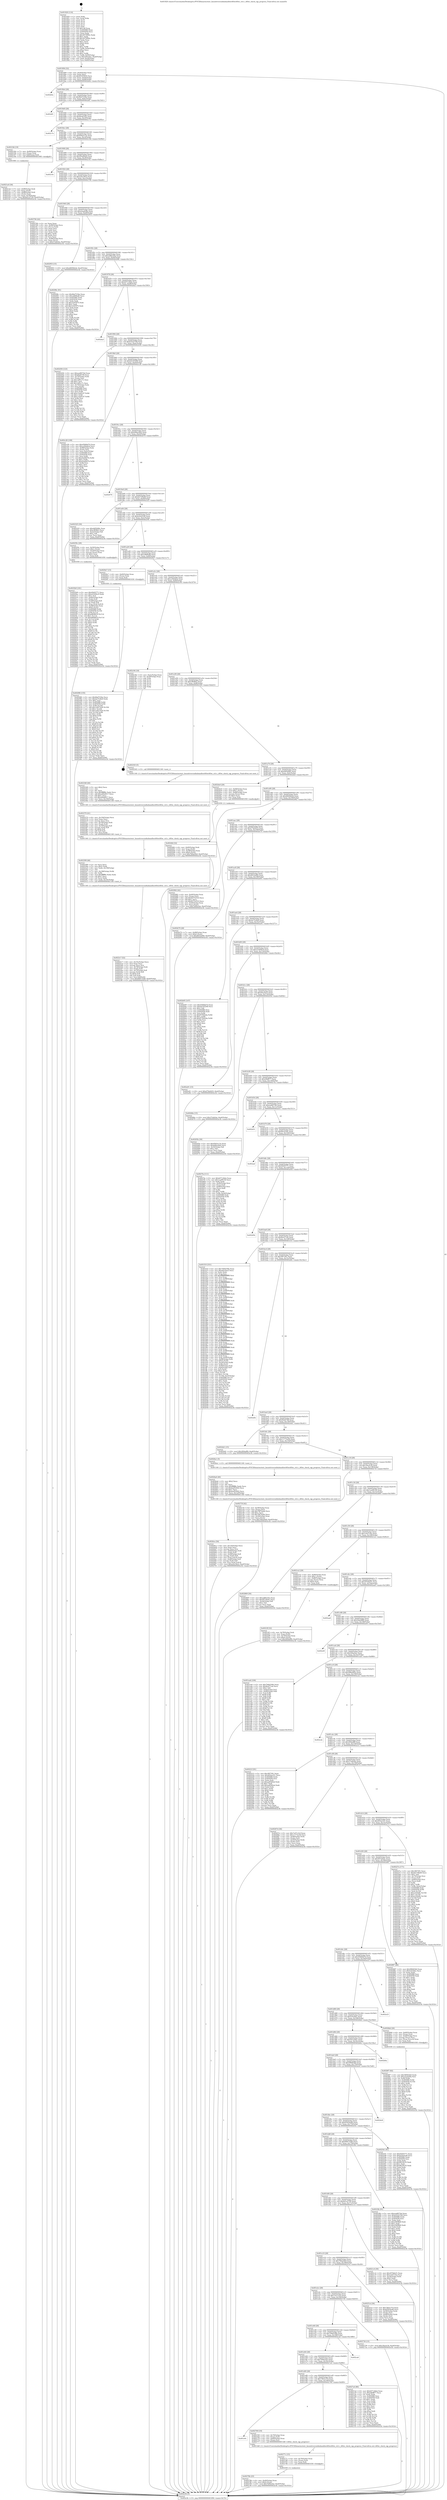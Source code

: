 digraph "0x401820" {
  label = "0x401820 (/mnt/c/Users/mathe/Desktop/tcc/POCII/binaries/extr_linuxdriversinfinibandhwi40iwi40iw_ctrl.c_i40iw_check_cqp_progress_Final-ollvm.out::main(0))"
  labelloc = "t"
  node[shape=record]

  Entry [label="",width=0.3,height=0.3,shape=circle,fillcolor=black,style=filled]
  "0x401894" [label="{
     0x401894 [32]\l
     | [instrs]\l
     &nbsp;&nbsp;0x401894 \<+6\>: mov -0xa0(%rbp),%eax\l
     &nbsp;&nbsp;0x40189a \<+2\>: mov %eax,%ecx\l
     &nbsp;&nbsp;0x40189c \<+6\>: sub $0x83355835,%ecx\l
     &nbsp;&nbsp;0x4018a2 \<+6\>: mov %eax,-0xb4(%rbp)\l
     &nbsp;&nbsp;0x4018a8 \<+6\>: mov %ecx,-0xb8(%rbp)\l
     &nbsp;&nbsp;0x4018ae \<+6\>: je 0000000000402b0a \<main+0x12ea\>\l
  }"]
  "0x402b0a" [label="{
     0x402b0a\l
  }", style=dashed]
  "0x4018b4" [label="{
     0x4018b4 [28]\l
     | [instrs]\l
     &nbsp;&nbsp;0x4018b4 \<+5\>: jmp 00000000004018b9 \<main+0x99\>\l
     &nbsp;&nbsp;0x4018b9 \<+6\>: mov -0xb4(%rbp),%eax\l
     &nbsp;&nbsp;0x4018bf \<+5\>: sub $0x8bd723be,%eax\l
     &nbsp;&nbsp;0x4018c4 \<+6\>: mov %eax,-0xbc(%rbp)\l
     &nbsp;&nbsp;0x4018ca \<+6\>: je 0000000000402df1 \<main+0x15d1\>\l
  }"]
  Exit [label="",width=0.3,height=0.3,shape=circle,fillcolor=black,style=filled,peripheries=2]
  "0x402df1" [label="{
     0x402df1\l
  }", style=dashed]
  "0x4018d0" [label="{
     0x4018d0 [28]\l
     | [instrs]\l
     &nbsp;&nbsp;0x4018d0 \<+5\>: jmp 00000000004018d5 \<main+0xb5\>\l
     &nbsp;&nbsp;0x4018d5 \<+6\>: mov -0xb4(%rbp),%eax\l
     &nbsp;&nbsp;0x4018db \<+5\>: sub $0x8eab32f2,%eax\l
     &nbsp;&nbsp;0x4018e0 \<+6\>: mov %eax,-0xc0(%rbp)\l
     &nbsp;&nbsp;0x4018e6 \<+6\>: je 000000000040217e \<main+0x95e\>\l
  }"]
  "0x4029f6" [label="{
     0x4029f6 [155]\l
     | [instrs]\l
     &nbsp;&nbsp;0x4029f6 \<+5\>: mov $0x8bd723be,%ecx\l
     &nbsp;&nbsp;0x4029fb \<+5\>: mov $0xda75c8e8,%edx\l
     &nbsp;&nbsp;0x402a00 \<+3\>: mov $0x1,%sil\l
     &nbsp;&nbsp;0x402a03 \<+8\>: mov 0x405080,%r8d\l
     &nbsp;&nbsp;0x402a0b \<+8\>: mov 0x405058,%r9d\l
     &nbsp;&nbsp;0x402a13 \<+3\>: mov %r8d,%r10d\l
     &nbsp;&nbsp;0x402a16 \<+7\>: add $0x1e827426,%r10d\l
     &nbsp;&nbsp;0x402a1d \<+4\>: sub $0x1,%r10d\l
     &nbsp;&nbsp;0x402a21 \<+7\>: sub $0x1e827426,%r10d\l
     &nbsp;&nbsp;0x402a28 \<+4\>: imul %r10d,%r8d\l
     &nbsp;&nbsp;0x402a2c \<+4\>: and $0x1,%r8d\l
     &nbsp;&nbsp;0x402a30 \<+4\>: cmp $0x0,%r8d\l
     &nbsp;&nbsp;0x402a34 \<+4\>: sete %r11b\l
     &nbsp;&nbsp;0x402a38 \<+4\>: cmp $0xa,%r9d\l
     &nbsp;&nbsp;0x402a3c \<+3\>: setl %bl\l
     &nbsp;&nbsp;0x402a3f \<+3\>: mov %r11b,%r14b\l
     &nbsp;&nbsp;0x402a42 \<+4\>: xor $0xff,%r14b\l
     &nbsp;&nbsp;0x402a46 \<+3\>: mov %bl,%r15b\l
     &nbsp;&nbsp;0x402a49 \<+4\>: xor $0xff,%r15b\l
     &nbsp;&nbsp;0x402a4d \<+4\>: xor $0x0,%sil\l
     &nbsp;&nbsp;0x402a51 \<+3\>: mov %r14b,%r12b\l
     &nbsp;&nbsp;0x402a54 \<+4\>: and $0x0,%r12b\l
     &nbsp;&nbsp;0x402a58 \<+3\>: and %sil,%r11b\l
     &nbsp;&nbsp;0x402a5b \<+3\>: mov %r15b,%r13b\l
     &nbsp;&nbsp;0x402a5e \<+4\>: and $0x0,%r13b\l
     &nbsp;&nbsp;0x402a62 \<+3\>: and %sil,%bl\l
     &nbsp;&nbsp;0x402a65 \<+3\>: or %r11b,%r12b\l
     &nbsp;&nbsp;0x402a68 \<+3\>: or %bl,%r13b\l
     &nbsp;&nbsp;0x402a6b \<+3\>: xor %r13b,%r12b\l
     &nbsp;&nbsp;0x402a6e \<+3\>: or %r15b,%r14b\l
     &nbsp;&nbsp;0x402a71 \<+4\>: xor $0xff,%r14b\l
     &nbsp;&nbsp;0x402a75 \<+4\>: or $0x0,%sil\l
     &nbsp;&nbsp;0x402a79 \<+3\>: and %sil,%r14b\l
     &nbsp;&nbsp;0x402a7c \<+3\>: or %r14b,%r12b\l
     &nbsp;&nbsp;0x402a7f \<+4\>: test $0x1,%r12b\l
     &nbsp;&nbsp;0x402a83 \<+3\>: cmovne %edx,%ecx\l
     &nbsp;&nbsp;0x402a86 \<+6\>: mov %ecx,-0xa0(%rbp)\l
     &nbsp;&nbsp;0x402a8c \<+5\>: jmp 0000000000402e3b \<main+0x161b\>\l
  }"]
  "0x40217e" [label="{
     0x40217e\l
  }", style=dashed]
  "0x4018ec" [label="{
     0x4018ec [28]\l
     | [instrs]\l
     &nbsp;&nbsp;0x4018ec \<+5\>: jmp 00000000004018f1 \<main+0xd1\>\l
     &nbsp;&nbsp;0x4018f1 \<+6\>: mov -0xb4(%rbp),%eax\l
     &nbsp;&nbsp;0x4018f7 \<+5\>: sub $0x9562e13e,%eax\l
     &nbsp;&nbsp;0x4018fc \<+6\>: mov %eax,-0xc4(%rbp)\l
     &nbsp;&nbsp;0x401902 \<+6\>: je 000000000040218d \<main+0x96d\>\l
  }"]
  "0x4028f7" [label="{
     0x4028f7 [92]\l
     | [instrs]\l
     &nbsp;&nbsp;0x4028f7 \<+5\>: mov $0x5f8463b0,%edx\l
     &nbsp;&nbsp;0x4028fc \<+5\>: mov $0xa2aab58a,%esi\l
     &nbsp;&nbsp;0x402901 \<+3\>: xor %r8d,%r8d\l
     &nbsp;&nbsp;0x402904 \<+8\>: mov 0x405080,%r9d\l
     &nbsp;&nbsp;0x40290c \<+8\>: mov 0x405058,%r10d\l
     &nbsp;&nbsp;0x402914 \<+4\>: sub $0x1,%r8d\l
     &nbsp;&nbsp;0x402918 \<+3\>: mov %r9d,%r11d\l
     &nbsp;&nbsp;0x40291b \<+3\>: add %r8d,%r11d\l
     &nbsp;&nbsp;0x40291e \<+4\>: imul %r11d,%r9d\l
     &nbsp;&nbsp;0x402922 \<+4\>: and $0x1,%r9d\l
     &nbsp;&nbsp;0x402926 \<+4\>: cmp $0x0,%r9d\l
     &nbsp;&nbsp;0x40292a \<+3\>: sete %bl\l
     &nbsp;&nbsp;0x40292d \<+4\>: cmp $0xa,%r10d\l
     &nbsp;&nbsp;0x402931 \<+4\>: setl %r14b\l
     &nbsp;&nbsp;0x402935 \<+3\>: mov %bl,%r15b\l
     &nbsp;&nbsp;0x402938 \<+3\>: and %r14b,%r15b\l
     &nbsp;&nbsp;0x40293b \<+3\>: xor %r14b,%bl\l
     &nbsp;&nbsp;0x40293e \<+3\>: or %bl,%r15b\l
     &nbsp;&nbsp;0x402941 \<+4\>: test $0x1,%r15b\l
     &nbsp;&nbsp;0x402945 \<+3\>: cmovne %esi,%edx\l
     &nbsp;&nbsp;0x402948 \<+6\>: mov %edx,-0xa0(%rbp)\l
     &nbsp;&nbsp;0x40294e \<+5\>: jmp 0000000000402e3b \<main+0x161b\>\l
  }"]
  "0x40218d" [label="{
     0x40218d [19]\l
     | [instrs]\l
     &nbsp;&nbsp;0x40218d \<+7\>: mov -0x90(%rbp),%rax\l
     &nbsp;&nbsp;0x402194 \<+3\>: mov (%rax),%rax\l
     &nbsp;&nbsp;0x402197 \<+4\>: mov 0x8(%rax),%rdi\l
     &nbsp;&nbsp;0x40219b \<+5\>: call 0000000000401060 \<atoi@plt\>\l
     | [calls]\l
     &nbsp;&nbsp;0x401060 \{1\} (unknown)\l
  }"]
  "0x401908" [label="{
     0x401908 [28]\l
     | [instrs]\l
     &nbsp;&nbsp;0x401908 \<+5\>: jmp 000000000040190d \<main+0xed\>\l
     &nbsp;&nbsp;0x40190d \<+6\>: mov -0xb4(%rbp),%eax\l
     &nbsp;&nbsp;0x401913 \<+5\>: sub $0x99ed6be9,%eax\l
     &nbsp;&nbsp;0x401918 \<+6\>: mov %eax,-0xc8(%rbp)\l
     &nbsp;&nbsp;0x40191e \<+6\>: je 000000000040210c \<main+0x8ec\>\l
  }"]
  "0x40278b" [label="{
     0x40278b [25]\l
     | [instrs]\l
     &nbsp;&nbsp;0x40278b \<+4\>: mov -0x40(%rbp),%rax\l
     &nbsp;&nbsp;0x40278f \<+6\>: movl $0x0,(%rax)\l
     &nbsp;&nbsp;0x402795 \<+10\>: movl $0x7b90a3ee,-0xa0(%rbp)\l
     &nbsp;&nbsp;0x40279f \<+5\>: jmp 0000000000402e3b \<main+0x161b\>\l
  }"]
  "0x40210c" [label="{
     0x40210c\l
  }", style=dashed]
  "0x401924" [label="{
     0x401924 [28]\l
     | [instrs]\l
     &nbsp;&nbsp;0x401924 \<+5\>: jmp 0000000000401929 \<main+0x109\>\l
     &nbsp;&nbsp;0x401929 \<+6\>: mov -0xb4(%rbp),%eax\l
     &nbsp;&nbsp;0x40192f \<+5\>: sub $0xa24c36e2,%eax\l
     &nbsp;&nbsp;0x401934 \<+6\>: mov %eax,-0xcc(%rbp)\l
     &nbsp;&nbsp;0x40193a \<+6\>: je 0000000000402706 \<main+0xee6\>\l
  }"]
  "0x40277c" [label="{
     0x40277c [15]\l
     | [instrs]\l
     &nbsp;&nbsp;0x40277c \<+4\>: mov -0x78(%rbp),%rax\l
     &nbsp;&nbsp;0x402780 \<+3\>: mov (%rax),%rax\l
     &nbsp;&nbsp;0x402783 \<+3\>: mov %rax,%rdi\l
     &nbsp;&nbsp;0x402786 \<+5\>: call 0000000000401030 \<free@plt\>\l
     | [calls]\l
     &nbsp;&nbsp;0x401030 \{1\} (unknown)\l
  }"]
  "0x402706" [label="{
     0x402706 [42]\l
     | [instrs]\l
     &nbsp;&nbsp;0x402706 \<+2\>: xor %eax,%eax\l
     &nbsp;&nbsp;0x402708 \<+4\>: mov -0x48(%rbp),%rcx\l
     &nbsp;&nbsp;0x40270c \<+2\>: mov (%rcx),%edx\l
     &nbsp;&nbsp;0x40270e \<+2\>: mov %eax,%esi\l
     &nbsp;&nbsp;0x402710 \<+2\>: sub %edx,%esi\l
     &nbsp;&nbsp;0x402712 \<+2\>: mov %eax,%edx\l
     &nbsp;&nbsp;0x402714 \<+3\>: sub $0x1,%edx\l
     &nbsp;&nbsp;0x402717 \<+2\>: add %edx,%esi\l
     &nbsp;&nbsp;0x402719 \<+2\>: sub %esi,%eax\l
     &nbsp;&nbsp;0x40271b \<+4\>: mov -0x48(%rbp),%rcx\l
     &nbsp;&nbsp;0x40271f \<+2\>: mov %eax,(%rcx)\l
     &nbsp;&nbsp;0x402721 \<+10\>: movl $0x37ebfcbe,-0xa0(%rbp)\l
     &nbsp;&nbsp;0x40272b \<+5\>: jmp 0000000000402e3b \<main+0x161b\>\l
  }"]
  "0x401940" [label="{
     0x401940 [28]\l
     | [instrs]\l
     &nbsp;&nbsp;0x401940 \<+5\>: jmp 0000000000401945 \<main+0x125\>\l
     &nbsp;&nbsp;0x401945 \<+6\>: mov -0xb4(%rbp),%eax\l
     &nbsp;&nbsp;0x40194b \<+5\>: sub $0xa2aab58a,%eax\l
     &nbsp;&nbsp;0x401950 \<+6\>: mov %eax,-0xd0(%rbp)\l
     &nbsp;&nbsp;0x401956 \<+6\>: je 0000000000402953 \<main+0x1133\>\l
  }"]
  "0x401e9c" [label="{
     0x401e9c\l
  }", style=dashed]
  "0x402953" [label="{
     0x402953 [15]\l
     | [instrs]\l
     &nbsp;&nbsp;0x402953 \<+10\>: movl $0xd6094b2d,-0xa0(%rbp)\l
     &nbsp;&nbsp;0x40295d \<+5\>: jmp 0000000000402e3b \<main+0x161b\>\l
  }"]
  "0x40195c" [label="{
     0x40195c [28]\l
     | [instrs]\l
     &nbsp;&nbsp;0x40195c \<+5\>: jmp 0000000000401961 \<main+0x141\>\l
     &nbsp;&nbsp;0x401961 \<+6\>: mov -0xb4(%rbp),%eax\l
     &nbsp;&nbsp;0x401967 \<+5\>: sub $0xad8be2ba,%eax\l
     &nbsp;&nbsp;0x40196c \<+6\>: mov %eax,-0xd4(%rbp)\l
     &nbsp;&nbsp;0x401972 \<+6\>: je 000000000040298c \<main+0x116c\>\l
  }"]
  "0x402769" [label="{
     0x402769 [19]\l
     | [instrs]\l
     &nbsp;&nbsp;0x402769 \<+4\>: mov -0x78(%rbp),%rax\l
     &nbsp;&nbsp;0x40276d \<+3\>: mov (%rax),%rdi\l
     &nbsp;&nbsp;0x402770 \<+4\>: mov -0x60(%rbp),%rax\l
     &nbsp;&nbsp;0x402774 \<+3\>: mov (%rax),%rsi\l
     &nbsp;&nbsp;0x402777 \<+5\>: call 00000000004013d0 \<i40iw_check_cqp_progress\>\l
     | [calls]\l
     &nbsp;&nbsp;0x4013d0 \{1\} (/mnt/c/Users/mathe/Desktop/tcc/POCII/binaries/extr_linuxdriversinfinibandhwi40iwi40iw_ctrl.c_i40iw_check_cqp_progress_Final-ollvm.out::i40iw_check_cqp_progress)\l
  }"]
  "0x40298c" [label="{
     0x40298c [91]\l
     | [instrs]\l
     &nbsp;&nbsp;0x40298c \<+5\>: mov $0x8bd723be,%eax\l
     &nbsp;&nbsp;0x402991 \<+5\>: mov $0xcd6f9ed6,%ecx\l
     &nbsp;&nbsp;0x402996 \<+7\>: mov 0x405080,%edx\l
     &nbsp;&nbsp;0x40299d \<+7\>: mov 0x405058,%esi\l
     &nbsp;&nbsp;0x4029a4 \<+2\>: mov %edx,%edi\l
     &nbsp;&nbsp;0x4029a6 \<+6\>: sub $0x3c935f75,%edi\l
     &nbsp;&nbsp;0x4029ac \<+3\>: sub $0x1,%edi\l
     &nbsp;&nbsp;0x4029af \<+6\>: add $0x3c935f75,%edi\l
     &nbsp;&nbsp;0x4029b5 \<+3\>: imul %edi,%edx\l
     &nbsp;&nbsp;0x4029b8 \<+3\>: and $0x1,%edx\l
     &nbsp;&nbsp;0x4029bb \<+3\>: cmp $0x0,%edx\l
     &nbsp;&nbsp;0x4029be \<+4\>: sete %r8b\l
     &nbsp;&nbsp;0x4029c2 \<+3\>: cmp $0xa,%esi\l
     &nbsp;&nbsp;0x4029c5 \<+4\>: setl %r9b\l
     &nbsp;&nbsp;0x4029c9 \<+3\>: mov %r8b,%r10b\l
     &nbsp;&nbsp;0x4029cc \<+3\>: and %r9b,%r10b\l
     &nbsp;&nbsp;0x4029cf \<+3\>: xor %r9b,%r8b\l
     &nbsp;&nbsp;0x4029d2 \<+3\>: or %r8b,%r10b\l
     &nbsp;&nbsp;0x4029d5 \<+4\>: test $0x1,%r10b\l
     &nbsp;&nbsp;0x4029d9 \<+3\>: cmovne %ecx,%eax\l
     &nbsp;&nbsp;0x4029dc \<+6\>: mov %eax,-0xa0(%rbp)\l
     &nbsp;&nbsp;0x4029e2 \<+5\>: jmp 0000000000402e3b \<main+0x161b\>\l
  }"]
  "0x401978" [label="{
     0x401978 [28]\l
     | [instrs]\l
     &nbsp;&nbsp;0x401978 \<+5\>: jmp 000000000040197d \<main+0x15d\>\l
     &nbsp;&nbsp;0x40197d \<+6\>: mov -0xb4(%rbp),%eax\l
     &nbsp;&nbsp;0x401983 \<+5\>: sub $0xb07128eb,%eax\l
     &nbsp;&nbsp;0x401988 \<+6\>: mov %eax,-0xd8(%rbp)\l
     &nbsp;&nbsp;0x40198e \<+6\>: je 0000000000402da3 \<main+0x1583\>\l
  }"]
  "0x401e80" [label="{
     0x401e80 [28]\l
     | [instrs]\l
     &nbsp;&nbsp;0x401e80 \<+5\>: jmp 0000000000401e85 \<main+0x665\>\l
     &nbsp;&nbsp;0x401e85 \<+6\>: mov -0xb4(%rbp),%eax\l
     &nbsp;&nbsp;0x401e8b \<+5\>: sub $0x7d63c37d,%eax\l
     &nbsp;&nbsp;0x401e90 \<+6\>: mov %eax,-0x190(%rbp)\l
     &nbsp;&nbsp;0x401e96 \<+6\>: je 0000000000402769 \<main+0xf49\>\l
  }"]
  "0x402da3" [label="{
     0x402da3\l
  }", style=dashed]
  "0x401994" [label="{
     0x401994 [28]\l
     | [instrs]\l
     &nbsp;&nbsp;0x401994 \<+5\>: jmp 0000000000401999 \<main+0x179\>\l
     &nbsp;&nbsp;0x401999 \<+6\>: mov -0xb4(%rbp),%eax\l
     &nbsp;&nbsp;0x40199f \<+5\>: sub $0xb32227b8,%eax\l
     &nbsp;&nbsp;0x4019a4 \<+6\>: mov %eax,-0xdc(%rbp)\l
     &nbsp;&nbsp;0x4019aa \<+6\>: je 0000000000402456 \<main+0xc36\>\l
  }"]
  "0x4027a4" [label="{
     0x4027a4 [86]\l
     | [instrs]\l
     &nbsp;&nbsp;0x4027a4 \<+5\>: mov $0xb07128eb,%eax\l
     &nbsp;&nbsp;0x4027a9 \<+5\>: mov $0xe8bfff77,%ecx\l
     &nbsp;&nbsp;0x4027ae \<+2\>: xor %edx,%edx\l
     &nbsp;&nbsp;0x4027b0 \<+7\>: mov 0x405080,%esi\l
     &nbsp;&nbsp;0x4027b7 \<+7\>: mov 0x405058,%edi\l
     &nbsp;&nbsp;0x4027be \<+3\>: sub $0x1,%edx\l
     &nbsp;&nbsp;0x4027c1 \<+3\>: mov %esi,%r8d\l
     &nbsp;&nbsp;0x4027c4 \<+3\>: add %edx,%r8d\l
     &nbsp;&nbsp;0x4027c7 \<+4\>: imul %r8d,%esi\l
     &nbsp;&nbsp;0x4027cb \<+3\>: and $0x1,%esi\l
     &nbsp;&nbsp;0x4027ce \<+3\>: cmp $0x0,%esi\l
     &nbsp;&nbsp;0x4027d1 \<+4\>: sete %r9b\l
     &nbsp;&nbsp;0x4027d5 \<+3\>: cmp $0xa,%edi\l
     &nbsp;&nbsp;0x4027d8 \<+4\>: setl %r10b\l
     &nbsp;&nbsp;0x4027dc \<+3\>: mov %r9b,%r11b\l
     &nbsp;&nbsp;0x4027df \<+3\>: and %r10b,%r11b\l
     &nbsp;&nbsp;0x4027e2 \<+3\>: xor %r10b,%r9b\l
     &nbsp;&nbsp;0x4027e5 \<+3\>: or %r9b,%r11b\l
     &nbsp;&nbsp;0x4027e8 \<+4\>: test $0x1,%r11b\l
     &nbsp;&nbsp;0x4027ec \<+3\>: cmovne %ecx,%eax\l
     &nbsp;&nbsp;0x4027ef \<+6\>: mov %eax,-0xa0(%rbp)\l
     &nbsp;&nbsp;0x4027f5 \<+5\>: jmp 0000000000402e3b \<main+0x161b\>\l
  }"]
  "0x402456" [label="{
     0x402456 [123]\l
     | [instrs]\l
     &nbsp;&nbsp;0x402456 \<+5\>: mov $0xead8574d,%eax\l
     &nbsp;&nbsp;0x40245b \<+5\>: mov $0x6bd4748,%ecx\l
     &nbsp;&nbsp;0x402460 \<+4\>: mov -0x70(%rbp),%rdx\l
     &nbsp;&nbsp;0x402464 \<+2\>: mov (%rdx),%esi\l
     &nbsp;&nbsp;0x402466 \<+6\>: sub $0x1df5cc7c,%esi\l
     &nbsp;&nbsp;0x40246c \<+3\>: add $0x1,%esi\l
     &nbsp;&nbsp;0x40246f \<+6\>: add $0x1df5cc7c,%esi\l
     &nbsp;&nbsp;0x402475 \<+4\>: mov -0x70(%rbp),%rdx\l
     &nbsp;&nbsp;0x402479 \<+2\>: mov %esi,(%rdx)\l
     &nbsp;&nbsp;0x40247b \<+7\>: mov 0x405080,%esi\l
     &nbsp;&nbsp;0x402482 \<+7\>: mov 0x405058,%edi\l
     &nbsp;&nbsp;0x402489 \<+3\>: mov %esi,%r8d\l
     &nbsp;&nbsp;0x40248c \<+7\>: add $0xc14a81d7,%r8d\l
     &nbsp;&nbsp;0x402493 \<+4\>: sub $0x1,%r8d\l
     &nbsp;&nbsp;0x402497 \<+7\>: sub $0xc14a81d7,%r8d\l
     &nbsp;&nbsp;0x40249e \<+4\>: imul %r8d,%esi\l
     &nbsp;&nbsp;0x4024a2 \<+3\>: and $0x1,%esi\l
     &nbsp;&nbsp;0x4024a5 \<+3\>: cmp $0x0,%esi\l
     &nbsp;&nbsp;0x4024a8 \<+4\>: sete %r9b\l
     &nbsp;&nbsp;0x4024ac \<+3\>: cmp $0xa,%edi\l
     &nbsp;&nbsp;0x4024af \<+4\>: setl %r10b\l
     &nbsp;&nbsp;0x4024b3 \<+3\>: mov %r9b,%r11b\l
     &nbsp;&nbsp;0x4024b6 \<+3\>: and %r10b,%r11b\l
     &nbsp;&nbsp;0x4024b9 \<+3\>: xor %r10b,%r9b\l
     &nbsp;&nbsp;0x4024bc \<+3\>: or %r9b,%r11b\l
     &nbsp;&nbsp;0x4024bf \<+4\>: test $0x1,%r11b\l
     &nbsp;&nbsp;0x4024c3 \<+3\>: cmovne %ecx,%eax\l
     &nbsp;&nbsp;0x4024c6 \<+6\>: mov %eax,-0xa0(%rbp)\l
     &nbsp;&nbsp;0x4024cc \<+5\>: jmp 0000000000402e3b \<main+0x161b\>\l
  }"]
  "0x4019b0" [label="{
     0x4019b0 [28]\l
     | [instrs]\l
     &nbsp;&nbsp;0x4019b0 \<+5\>: jmp 00000000004019b5 \<main+0x195\>\l
     &nbsp;&nbsp;0x4019b5 \<+6\>: mov -0xb4(%rbp),%eax\l
     &nbsp;&nbsp;0x4019bb \<+5\>: sub $0xb4165208,%eax\l
     &nbsp;&nbsp;0x4019c0 \<+6\>: mov %eax,-0xe0(%rbp)\l
     &nbsp;&nbsp;0x4019c6 \<+6\>: je 0000000000402c28 \<main+0x1408\>\l
  }"]
  "0x401e64" [label="{
     0x401e64 [28]\l
     | [instrs]\l
     &nbsp;&nbsp;0x401e64 \<+5\>: jmp 0000000000401e69 \<main+0x649\>\l
     &nbsp;&nbsp;0x401e69 \<+6\>: mov -0xb4(%rbp),%eax\l
     &nbsp;&nbsp;0x401e6f \<+5\>: sub $0x7b90a3ee,%eax\l
     &nbsp;&nbsp;0x401e74 \<+6\>: mov %eax,-0x18c(%rbp)\l
     &nbsp;&nbsp;0x401e7a \<+6\>: je 00000000004027a4 \<main+0xf84\>\l
  }"]
  "0x402c28" [label="{
     0x402c28 [108]\l
     | [instrs]\l
     &nbsp;&nbsp;0x402c28 \<+5\>: mov $0x45666d7d,%eax\l
     &nbsp;&nbsp;0x402c2d \<+5\>: mov $0xce94ddcb,%ecx\l
     &nbsp;&nbsp;0x402c32 \<+7\>: mov -0x98(%rbp),%rdx\l
     &nbsp;&nbsp;0x402c39 \<+2\>: mov (%rdx),%esi\l
     &nbsp;&nbsp;0x402c3b \<+3\>: mov %esi,-0x2c(%rbp)\l
     &nbsp;&nbsp;0x402c3e \<+7\>: mov 0x405080,%esi\l
     &nbsp;&nbsp;0x402c45 \<+7\>: mov 0x405058,%edi\l
     &nbsp;&nbsp;0x402c4c \<+3\>: mov %esi,%r8d\l
     &nbsp;&nbsp;0x402c4f \<+7\>: sub $0xd3a0b07b,%r8d\l
     &nbsp;&nbsp;0x402c56 \<+4\>: sub $0x1,%r8d\l
     &nbsp;&nbsp;0x402c5a \<+7\>: add $0xd3a0b07b,%r8d\l
     &nbsp;&nbsp;0x402c61 \<+4\>: imul %r8d,%esi\l
     &nbsp;&nbsp;0x402c65 \<+3\>: and $0x1,%esi\l
     &nbsp;&nbsp;0x402c68 \<+3\>: cmp $0x0,%esi\l
     &nbsp;&nbsp;0x402c6b \<+4\>: sete %r9b\l
     &nbsp;&nbsp;0x402c6f \<+3\>: cmp $0xa,%edi\l
     &nbsp;&nbsp;0x402c72 \<+4\>: setl %r10b\l
     &nbsp;&nbsp;0x402c76 \<+3\>: mov %r9b,%r11b\l
     &nbsp;&nbsp;0x402c79 \<+3\>: and %r10b,%r11b\l
     &nbsp;&nbsp;0x402c7c \<+3\>: xor %r10b,%r9b\l
     &nbsp;&nbsp;0x402c7f \<+3\>: or %r9b,%r11b\l
     &nbsp;&nbsp;0x402c82 \<+4\>: test $0x1,%r11b\l
     &nbsp;&nbsp;0x402c86 \<+3\>: cmovne %ecx,%eax\l
     &nbsp;&nbsp;0x402c89 \<+6\>: mov %eax,-0xa0(%rbp)\l
     &nbsp;&nbsp;0x402c8f \<+5\>: jmp 0000000000402e3b \<main+0x161b\>\l
  }"]
  "0x4019cc" [label="{
     0x4019cc [28]\l
     | [instrs]\l
     &nbsp;&nbsp;0x4019cc \<+5\>: jmp 00000000004019d1 \<main+0x1b1\>\l
     &nbsp;&nbsp;0x4019d1 \<+6\>: mov -0xb4(%rbp),%eax\l
     &nbsp;&nbsp;0x4019d7 \<+5\>: sub $0xb96ac6b4,%eax\l
     &nbsp;&nbsp;0x4019dc \<+6\>: mov %eax,-0xe4(%rbp)\l
     &nbsp;&nbsp;0x4019e2 \<+6\>: je 0000000000402079 \<main+0x859\>\l
  }"]
  "0x402ca6" [label="{
     0x402ca6\l
  }", style=dashed]
  "0x402079" [label="{
     0x402079\l
  }", style=dashed]
  "0x4019e8" [label="{
     0x4019e8 [28]\l
     | [instrs]\l
     &nbsp;&nbsp;0x4019e8 \<+5\>: jmp 00000000004019ed \<main+0x1cd\>\l
     &nbsp;&nbsp;0x4019ed \<+6\>: mov -0xb4(%rbp),%eax\l
     &nbsp;&nbsp;0x4019f3 \<+5\>: sub $0xbb739bd9,%eax\l
     &nbsp;&nbsp;0x4019f8 \<+6\>: mov %eax,-0xe8(%rbp)\l
     &nbsp;&nbsp;0x4019fe \<+6\>: je 0000000000402325 \<main+0xb05\>\l
  }"]
  "0x401e48" [label="{
     0x401e48 [28]\l
     | [instrs]\l
     &nbsp;&nbsp;0x401e48 \<+5\>: jmp 0000000000401e4d \<main+0x62d\>\l
     &nbsp;&nbsp;0x401e4d \<+6\>: mov -0xb4(%rbp),%eax\l
     &nbsp;&nbsp;0x401e53 \<+5\>: sub $0x7b8d336b,%eax\l
     &nbsp;&nbsp;0x401e58 \<+6\>: mov %eax,-0x188(%rbp)\l
     &nbsp;&nbsp;0x401e5e \<+6\>: je 0000000000402ca6 \<main+0x1486\>\l
  }"]
  "0x402325" [label="{
     0x402325 [30]\l
     | [instrs]\l
     &nbsp;&nbsp;0x402325 \<+5\>: mov $0xd4f5408c,%eax\l
     &nbsp;&nbsp;0x40232a \<+5\>: mov $0xcf85ffe5,%ecx\l
     &nbsp;&nbsp;0x40232f \<+3\>: mov -0x2e(%rbp),%dl\l
     &nbsp;&nbsp;0x402332 \<+3\>: test $0x1,%dl\l
     &nbsp;&nbsp;0x402335 \<+3\>: cmovne %ecx,%eax\l
     &nbsp;&nbsp;0x402338 \<+6\>: mov %eax,-0xa0(%rbp)\l
     &nbsp;&nbsp;0x40233e \<+5\>: jmp 0000000000402e3b \<main+0x161b\>\l
  }"]
  "0x401a04" [label="{
     0x401a04 [28]\l
     | [instrs]\l
     &nbsp;&nbsp;0x401a04 \<+5\>: jmp 0000000000401a09 \<main+0x1e9\>\l
     &nbsp;&nbsp;0x401a09 \<+6\>: mov -0xb4(%rbp),%eax\l
     &nbsp;&nbsp;0x401a0f \<+5\>: sub $0xbc8c81b8,%eax\l
     &nbsp;&nbsp;0x401a14 \<+6\>: mov %eax,-0xec(%rbp)\l
     &nbsp;&nbsp;0x401a1a \<+6\>: je 000000000040259c \<main+0xd7c\>\l
  }"]
  "0x402730" [label="{
     0x402730 [15]\l
     | [instrs]\l
     &nbsp;&nbsp;0x402730 \<+10\>: movl $0x18acfc34,-0xa0(%rbp)\l
     &nbsp;&nbsp;0x40273a \<+5\>: jmp 0000000000402e3b \<main+0x161b\>\l
  }"]
  "0x40259c" [label="{
     0x40259c [29]\l
     | [instrs]\l
     &nbsp;&nbsp;0x40259c \<+4\>: mov -0x50(%rbp),%rax\l
     &nbsp;&nbsp;0x4025a0 \<+6\>: movl $0x1,(%rax)\l
     &nbsp;&nbsp;0x4025a6 \<+4\>: mov -0x50(%rbp),%rax\l
     &nbsp;&nbsp;0x4025aa \<+3\>: movslq (%rax),%rax\l
     &nbsp;&nbsp;0x4025ad \<+4\>: shl $0x3,%rax\l
     &nbsp;&nbsp;0x4025b1 \<+3\>: mov %rax,%rdi\l
     &nbsp;&nbsp;0x4025b4 \<+5\>: call 0000000000401050 \<malloc@plt\>\l
     | [calls]\l
     &nbsp;&nbsp;0x401050 \{1\} (unknown)\l
  }"]
  "0x401a20" [label="{
     0x401a20 [28]\l
     | [instrs]\l
     &nbsp;&nbsp;0x401a20 \<+5\>: jmp 0000000000401a25 \<main+0x205\>\l
     &nbsp;&nbsp;0x401a25 \<+6\>: mov -0xb4(%rbp),%eax\l
     &nbsp;&nbsp;0x401a2b \<+5\>: sub $0xcd6f9ed6,%eax\l
     &nbsp;&nbsp;0x401a30 \<+6\>: mov %eax,-0xf0(%rbp)\l
     &nbsp;&nbsp;0x401a36 \<+6\>: je 00000000004029e7 \<main+0x11c7\>\l
  }"]
  "0x4026ce" [label="{
     0x4026ce [56]\l
     | [instrs]\l
     &nbsp;&nbsp;0x4026ce \<+6\>: mov -0x1a0(%rbp),%ecx\l
     &nbsp;&nbsp;0x4026d4 \<+3\>: imul %eax,%ecx\l
     &nbsp;&nbsp;0x4026d7 \<+3\>: movslq %ecx,%rsi\l
     &nbsp;&nbsp;0x4026da \<+4\>: mov -0x60(%rbp),%rdi\l
     &nbsp;&nbsp;0x4026de \<+3\>: mov (%rdi),%rdi\l
     &nbsp;&nbsp;0x4026e1 \<+4\>: mov -0x58(%rbp),%r8\l
     &nbsp;&nbsp;0x4026e5 \<+3\>: movslq (%r8),%r8\l
     &nbsp;&nbsp;0x4026e8 \<+4\>: mov (%rdi,%r8,8),%rdi\l
     &nbsp;&nbsp;0x4026ec \<+4\>: mov -0x48(%rbp),%r8\l
     &nbsp;&nbsp;0x4026f0 \<+3\>: movslq (%r8),%r8\l
     &nbsp;&nbsp;0x4026f3 \<+4\>: mov %rsi,(%rdi,%r8,8)\l
     &nbsp;&nbsp;0x4026f7 \<+10\>: movl $0xa24c36e2,-0xa0(%rbp)\l
     &nbsp;&nbsp;0x402701 \<+5\>: jmp 0000000000402e3b \<main+0x161b\>\l
  }"]
  "0x4029e7" [label="{
     0x4029e7 [15]\l
     | [instrs]\l
     &nbsp;&nbsp;0x4029e7 \<+4\>: mov -0x60(%rbp),%rax\l
     &nbsp;&nbsp;0x4029eb \<+3\>: mov (%rax),%rax\l
     &nbsp;&nbsp;0x4029ee \<+3\>: mov %rax,%rdi\l
     &nbsp;&nbsp;0x4029f1 \<+5\>: call 0000000000401030 \<free@plt\>\l
     | [calls]\l
     &nbsp;&nbsp;0x401030 \{1\} (unknown)\l
  }"]
  "0x401a3c" [label="{
     0x401a3c [28]\l
     | [instrs]\l
     &nbsp;&nbsp;0x401a3c \<+5\>: jmp 0000000000401a41 \<main+0x221\>\l
     &nbsp;&nbsp;0x401a41 \<+6\>: mov -0xb4(%rbp),%eax\l
     &nbsp;&nbsp;0x401a47 \<+5\>: sub $0xce94ddcb,%eax\l
     &nbsp;&nbsp;0x401a4c \<+6\>: mov %eax,-0xf4(%rbp)\l
     &nbsp;&nbsp;0x401a52 \<+6\>: je 0000000000402c94 \<main+0x1474\>\l
  }"]
  "0x4026a6" [label="{
     0x4026a6 [40]\l
     | [instrs]\l
     &nbsp;&nbsp;0x4026a6 \<+5\>: mov $0x2,%ecx\l
     &nbsp;&nbsp;0x4026ab \<+1\>: cltd\l
     &nbsp;&nbsp;0x4026ac \<+2\>: idiv %ecx\l
     &nbsp;&nbsp;0x4026ae \<+6\>: imul $0xfffffffe,%edx,%ecx\l
     &nbsp;&nbsp;0x4026b4 \<+6\>: sub $0xbed52402,%ecx\l
     &nbsp;&nbsp;0x4026ba \<+3\>: add $0x1,%ecx\l
     &nbsp;&nbsp;0x4026bd \<+6\>: add $0xbed52402,%ecx\l
     &nbsp;&nbsp;0x4026c3 \<+6\>: mov %ecx,-0x1a0(%rbp)\l
     &nbsp;&nbsp;0x4026c9 \<+5\>: call 0000000000401160 \<next_i\>\l
     | [calls]\l
     &nbsp;&nbsp;0x401160 \{1\} (/mnt/c/Users/mathe/Desktop/tcc/POCII/binaries/extr_linuxdriversinfinibandhwi40iwi40iw_ctrl.c_i40iw_check_cqp_progress_Final-ollvm.out::next_i)\l
  }"]
  "0x402c94" [label="{
     0x402c94 [18]\l
     | [instrs]\l
     &nbsp;&nbsp;0x402c94 \<+3\>: mov -0x2c(%rbp),%eax\l
     &nbsp;&nbsp;0x402c97 \<+4\>: lea -0x28(%rbp),%rsp\l
     &nbsp;&nbsp;0x402c9b \<+1\>: pop %rbx\l
     &nbsp;&nbsp;0x402c9c \<+2\>: pop %r12\l
     &nbsp;&nbsp;0x402c9e \<+2\>: pop %r13\l
     &nbsp;&nbsp;0x402ca0 \<+2\>: pop %r14\l
     &nbsp;&nbsp;0x402ca2 \<+2\>: pop %r15\l
     &nbsp;&nbsp;0x402ca4 \<+1\>: pop %rbp\l
     &nbsp;&nbsp;0x402ca5 \<+1\>: ret\l
  }"]
  "0x401a58" [label="{
     0x401a58 [28]\l
     | [instrs]\l
     &nbsp;&nbsp;0x401a58 \<+5\>: jmp 0000000000401a5d \<main+0x23d\>\l
     &nbsp;&nbsp;0x401a5d \<+6\>: mov -0xb4(%rbp),%eax\l
     &nbsp;&nbsp;0x401a63 \<+5\>: sub $0xcf85ffe5,%eax\l
     &nbsp;&nbsp;0x401a68 \<+6\>: mov %eax,-0xf8(%rbp)\l
     &nbsp;&nbsp;0x401a6e \<+6\>: je 0000000000402343 \<main+0xb23\>\l
  }"]
  "0x4025b9" [label="{
     0x4025b9 [181]\l
     | [instrs]\l
     &nbsp;&nbsp;0x4025b9 \<+5\>: mov $0xf2b93771,%ecx\l
     &nbsp;&nbsp;0x4025be \<+5\>: mov $0xe23494c9,%edx\l
     &nbsp;&nbsp;0x4025c3 \<+3\>: mov $0x1,%sil\l
     &nbsp;&nbsp;0x4025c6 \<+4\>: mov -0x60(%rbp),%rdi\l
     &nbsp;&nbsp;0x4025ca \<+3\>: mov (%rdi),%rdi\l
     &nbsp;&nbsp;0x4025cd \<+4\>: mov -0x58(%rbp),%r8\l
     &nbsp;&nbsp;0x4025d1 \<+3\>: movslq (%r8),%r8\l
     &nbsp;&nbsp;0x4025d4 \<+4\>: mov %rax,(%rdi,%r8,8)\l
     &nbsp;&nbsp;0x4025d8 \<+4\>: mov -0x48(%rbp),%rax\l
     &nbsp;&nbsp;0x4025dc \<+6\>: movl $0x0,(%rax)\l
     &nbsp;&nbsp;0x4025e2 \<+8\>: mov 0x405080,%r9d\l
     &nbsp;&nbsp;0x4025ea \<+8\>: mov 0x405058,%r10d\l
     &nbsp;&nbsp;0x4025f2 \<+3\>: mov %r9d,%r11d\l
     &nbsp;&nbsp;0x4025f5 \<+7\>: add $0xb8696f19,%r11d\l
     &nbsp;&nbsp;0x4025fc \<+4\>: sub $0x1,%r11d\l
     &nbsp;&nbsp;0x402600 \<+7\>: sub $0xb8696f19,%r11d\l
     &nbsp;&nbsp;0x402607 \<+4\>: imul %r11d,%r9d\l
     &nbsp;&nbsp;0x40260b \<+4\>: and $0x1,%r9d\l
     &nbsp;&nbsp;0x40260f \<+4\>: cmp $0x0,%r9d\l
     &nbsp;&nbsp;0x402613 \<+3\>: sete %bl\l
     &nbsp;&nbsp;0x402616 \<+4\>: cmp $0xa,%r10d\l
     &nbsp;&nbsp;0x40261a \<+4\>: setl %r14b\l
     &nbsp;&nbsp;0x40261e \<+3\>: mov %bl,%r15b\l
     &nbsp;&nbsp;0x402621 \<+4\>: xor $0xff,%r15b\l
     &nbsp;&nbsp;0x402625 \<+3\>: mov %r14b,%r12b\l
     &nbsp;&nbsp;0x402628 \<+4\>: xor $0xff,%r12b\l
     &nbsp;&nbsp;0x40262c \<+4\>: xor $0x1,%sil\l
     &nbsp;&nbsp;0x402630 \<+3\>: mov %r15b,%r13b\l
     &nbsp;&nbsp;0x402633 \<+4\>: and $0xff,%r13b\l
     &nbsp;&nbsp;0x402637 \<+3\>: and %sil,%bl\l
     &nbsp;&nbsp;0x40263a \<+3\>: mov %r12b,%al\l
     &nbsp;&nbsp;0x40263d \<+2\>: and $0xff,%al\l
     &nbsp;&nbsp;0x40263f \<+3\>: and %sil,%r14b\l
     &nbsp;&nbsp;0x402642 \<+3\>: or %bl,%r13b\l
     &nbsp;&nbsp;0x402645 \<+3\>: or %r14b,%al\l
     &nbsp;&nbsp;0x402648 \<+3\>: xor %al,%r13b\l
     &nbsp;&nbsp;0x40264b \<+3\>: or %r12b,%r15b\l
     &nbsp;&nbsp;0x40264e \<+4\>: xor $0xff,%r15b\l
     &nbsp;&nbsp;0x402652 \<+4\>: or $0x1,%sil\l
     &nbsp;&nbsp;0x402656 \<+3\>: and %sil,%r15b\l
     &nbsp;&nbsp;0x402659 \<+3\>: or %r15b,%r13b\l
     &nbsp;&nbsp;0x40265c \<+4\>: test $0x1,%r13b\l
     &nbsp;&nbsp;0x402660 \<+3\>: cmovne %edx,%ecx\l
     &nbsp;&nbsp;0x402663 \<+6\>: mov %ecx,-0xa0(%rbp)\l
     &nbsp;&nbsp;0x402669 \<+5\>: jmp 0000000000402e3b \<main+0x161b\>\l
  }"]
  "0x402343" [label="{
     0x402343 [5]\l
     | [instrs]\l
     &nbsp;&nbsp;0x402343 \<+5\>: call 0000000000401160 \<next_i\>\l
     | [calls]\l
     &nbsp;&nbsp;0x401160 \{1\} (/mnt/c/Users/mathe/Desktop/tcc/POCII/binaries/extr_linuxdriversinfinibandhwi40iwi40iw_ctrl.c_i40iw_check_cqp_progress_Final-ollvm.out::next_i)\l
  }"]
  "0x401a74" [label="{
     0x401a74 [28]\l
     | [instrs]\l
     &nbsp;&nbsp;0x401a74 \<+5\>: jmp 0000000000401a79 \<main+0x259\>\l
     &nbsp;&nbsp;0x401a79 \<+6\>: mov -0xb4(%rbp),%eax\l
     &nbsp;&nbsp;0x401a7f \<+5\>: sub $0xd4f5408c,%eax\l
     &nbsp;&nbsp;0x401a84 \<+6\>: mov %eax,-0xfc(%rbp)\l
     &nbsp;&nbsp;0x401a8a \<+6\>: je 00000000004024e0 \<main+0xcc0\>\l
  }"]
  "0x401e2c" [label="{
     0x401e2c [28]\l
     | [instrs]\l
     &nbsp;&nbsp;0x401e2c \<+5\>: jmp 0000000000401e31 \<main+0x611\>\l
     &nbsp;&nbsp;0x401e31 \<+6\>: mov -0xb4(%rbp),%eax\l
     &nbsp;&nbsp;0x401e37 \<+5\>: sub $0x7a57c3c0,%eax\l
     &nbsp;&nbsp;0x401e3c \<+6\>: mov %eax,-0x184(%rbp)\l
     &nbsp;&nbsp;0x401e42 \<+6\>: je 0000000000402730 \<main+0xf10\>\l
  }"]
  "0x4024e0" [label="{
     0x4024e0 [29]\l
     | [instrs]\l
     &nbsp;&nbsp;0x4024e0 \<+4\>: mov -0x68(%rbp),%rax\l
     &nbsp;&nbsp;0x4024e4 \<+6\>: movl $0x1,(%rax)\l
     &nbsp;&nbsp;0x4024ea \<+4\>: mov -0x68(%rbp),%rax\l
     &nbsp;&nbsp;0x4024ee \<+3\>: movslq (%rax),%rax\l
     &nbsp;&nbsp;0x4024f1 \<+4\>: shl $0x3,%rax\l
     &nbsp;&nbsp;0x4024f5 \<+3\>: mov %rax,%rdi\l
     &nbsp;&nbsp;0x4024f8 \<+5\>: call 0000000000401050 \<malloc@plt\>\l
     | [calls]\l
     &nbsp;&nbsp;0x401050 \{1\} (unknown)\l
  }"]
  "0x401a90" [label="{
     0x401a90 [28]\l
     | [instrs]\l
     &nbsp;&nbsp;0x401a90 \<+5\>: jmp 0000000000401a95 \<main+0x275\>\l
     &nbsp;&nbsp;0x401a95 \<+6\>: mov -0xb4(%rbp),%eax\l
     &nbsp;&nbsp;0x401a9b \<+5\>: sub $0xd6094b2d,%eax\l
     &nbsp;&nbsp;0x401aa0 \<+6\>: mov %eax,-0x100(%rbp)\l
     &nbsp;&nbsp;0x401aa6 \<+6\>: je 0000000000402962 \<main+0x1142\>\l
  }"]
  "0x40251d" [label="{
     0x40251d [36]\l
     | [instrs]\l
     &nbsp;&nbsp;0x40251d \<+5\>: mov $0x7d63c37d,%eax\l
     &nbsp;&nbsp;0x402522 \<+5\>: mov $0x65954a48,%ecx\l
     &nbsp;&nbsp;0x402527 \<+4\>: mov -0x58(%rbp),%rdx\l
     &nbsp;&nbsp;0x40252b \<+2\>: mov (%rdx),%esi\l
     &nbsp;&nbsp;0x40252d \<+4\>: mov -0x68(%rbp),%rdx\l
     &nbsp;&nbsp;0x402531 \<+2\>: cmp (%rdx),%esi\l
     &nbsp;&nbsp;0x402533 \<+3\>: cmovl %ecx,%eax\l
     &nbsp;&nbsp;0x402536 \<+6\>: mov %eax,-0xa0(%rbp)\l
     &nbsp;&nbsp;0x40253c \<+5\>: jmp 0000000000402e3b \<main+0x161b\>\l
  }"]
  "0x402962" [label="{
     0x402962 [42]\l
     | [instrs]\l
     &nbsp;&nbsp;0x402962 \<+4\>: mov -0x40(%rbp),%rax\l
     &nbsp;&nbsp;0x402966 \<+2\>: mov (%rax),%ecx\l
     &nbsp;&nbsp;0x402968 \<+6\>: add $0x8373e533,%ecx\l
     &nbsp;&nbsp;0x40296e \<+3\>: add $0x1,%ecx\l
     &nbsp;&nbsp;0x402971 \<+6\>: sub $0x8373e533,%ecx\l
     &nbsp;&nbsp;0x402977 \<+4\>: mov -0x40(%rbp),%rax\l
     &nbsp;&nbsp;0x40297b \<+2\>: mov %ecx,(%rax)\l
     &nbsp;&nbsp;0x40297d \<+10\>: movl $0x7b90a3ee,-0xa0(%rbp)\l
     &nbsp;&nbsp;0x402987 \<+5\>: jmp 0000000000402e3b \<main+0x161b\>\l
  }"]
  "0x401aac" [label="{
     0x401aac [28]\l
     | [instrs]\l
     &nbsp;&nbsp;0x401aac \<+5\>: jmp 0000000000401ab1 \<main+0x291\>\l
     &nbsp;&nbsp;0x401ab1 \<+6\>: mov -0xb4(%rbp),%eax\l
     &nbsp;&nbsp;0x401ab7 \<+5\>: sub $0xd79a0d33,%eax\l
     &nbsp;&nbsp;0x401abc \<+6\>: mov %eax,-0x104(%rbp)\l
     &nbsp;&nbsp;0x401ac2 \<+6\>: je 0000000000402b79 \<main+0x1359\>\l
  }"]
  "0x4024fd" [label="{
     0x4024fd [32]\l
     | [instrs]\l
     &nbsp;&nbsp;0x4024fd \<+4\>: mov -0x60(%rbp),%rdi\l
     &nbsp;&nbsp;0x402501 \<+3\>: mov %rax,(%rdi)\l
     &nbsp;&nbsp;0x402504 \<+4\>: mov -0x58(%rbp),%rax\l
     &nbsp;&nbsp;0x402508 \<+6\>: movl $0x0,(%rax)\l
     &nbsp;&nbsp;0x40250e \<+10\>: movl $0x766ae9e0,-0xa0(%rbp)\l
     &nbsp;&nbsp;0x402518 \<+5\>: jmp 0000000000402e3b \<main+0x161b\>\l
  }"]
  "0x402b79" [label="{
     0x402b79 [28]\l
     | [instrs]\l
     &nbsp;&nbsp;0x402b79 \<+7\>: mov -0x98(%rbp),%rax\l
     &nbsp;&nbsp;0x402b80 \<+6\>: movl $0x0,(%rax)\l
     &nbsp;&nbsp;0x402b86 \<+10\>: movl $0xd833a060,-0xa0(%rbp)\l
     &nbsp;&nbsp;0x402b90 \<+5\>: jmp 0000000000402e3b \<main+0x161b\>\l
  }"]
  "0x401ac8" [label="{
     0x401ac8 [28]\l
     | [instrs]\l
     &nbsp;&nbsp;0x401ac8 \<+5\>: jmp 0000000000401acd \<main+0x2ad\>\l
     &nbsp;&nbsp;0x401acd \<+6\>: mov -0xb4(%rbp),%eax\l
     &nbsp;&nbsp;0x401ad3 \<+5\>: sub $0xd833a060,%eax\l
     &nbsp;&nbsp;0x401ad8 \<+6\>: mov %eax,-0x108(%rbp)\l
     &nbsp;&nbsp;0x401ade \<+6\>: je 0000000000402b95 \<main+0x1375\>\l
  }"]
  "0x4023c7" [label="{
     0x4023c7 [52]\l
     | [instrs]\l
     &nbsp;&nbsp;0x4023c7 \<+6\>: mov -0x19c(%rbp),%ecx\l
     &nbsp;&nbsp;0x4023cd \<+3\>: imul %eax,%ecx\l
     &nbsp;&nbsp;0x4023d0 \<+3\>: movslq %ecx,%rsi\l
     &nbsp;&nbsp;0x4023d3 \<+4\>: mov -0x78(%rbp),%rdi\l
     &nbsp;&nbsp;0x4023d7 \<+3\>: mov (%rdi),%rdi\l
     &nbsp;&nbsp;0x4023da \<+4\>: mov -0x70(%rbp),%r8\l
     &nbsp;&nbsp;0x4023de \<+3\>: movslq (%r8),%r8\l
     &nbsp;&nbsp;0x4023e1 \<+4\>: shl $0x4,%r8\l
     &nbsp;&nbsp;0x4023e5 \<+3\>: add %r8,%rdi\l
     &nbsp;&nbsp;0x4023e8 \<+4\>: mov %rsi,0x8(%rdi)\l
     &nbsp;&nbsp;0x4023ec \<+10\>: movl $0x668733d0,-0xa0(%rbp)\l
     &nbsp;&nbsp;0x4023f6 \<+5\>: jmp 0000000000402e3b \<main+0x161b\>\l
  }"]
  "0x402b95" [label="{
     0x402b95 [147]\l
     | [instrs]\l
     &nbsp;&nbsp;0x402b95 \<+5\>: mov $0x45666d7d,%eax\l
     &nbsp;&nbsp;0x402b9a \<+5\>: mov $0xb4165208,%ecx\l
     &nbsp;&nbsp;0x402b9f \<+2\>: mov $0x1,%dl\l
     &nbsp;&nbsp;0x402ba1 \<+7\>: mov 0x405080,%esi\l
     &nbsp;&nbsp;0x402ba8 \<+7\>: mov 0x405058,%edi\l
     &nbsp;&nbsp;0x402baf \<+3\>: mov %esi,%r8d\l
     &nbsp;&nbsp;0x402bb2 \<+7\>: sub $0x8759d2da,%r8d\l
     &nbsp;&nbsp;0x402bb9 \<+4\>: sub $0x1,%r8d\l
     &nbsp;&nbsp;0x402bbd \<+7\>: add $0x8759d2da,%r8d\l
     &nbsp;&nbsp;0x402bc4 \<+4\>: imul %r8d,%esi\l
     &nbsp;&nbsp;0x402bc8 \<+3\>: and $0x1,%esi\l
     &nbsp;&nbsp;0x402bcb \<+3\>: cmp $0x0,%esi\l
     &nbsp;&nbsp;0x402bce \<+4\>: sete %r9b\l
     &nbsp;&nbsp;0x402bd2 \<+3\>: cmp $0xa,%edi\l
     &nbsp;&nbsp;0x402bd5 \<+4\>: setl %r10b\l
     &nbsp;&nbsp;0x402bd9 \<+3\>: mov %r9b,%r11b\l
     &nbsp;&nbsp;0x402bdc \<+4\>: xor $0xff,%r11b\l
     &nbsp;&nbsp;0x402be0 \<+3\>: mov %r10b,%bl\l
     &nbsp;&nbsp;0x402be3 \<+3\>: xor $0xff,%bl\l
     &nbsp;&nbsp;0x402be6 \<+3\>: xor $0x0,%dl\l
     &nbsp;&nbsp;0x402be9 \<+3\>: mov %r11b,%r14b\l
     &nbsp;&nbsp;0x402bec \<+4\>: and $0x0,%r14b\l
     &nbsp;&nbsp;0x402bf0 \<+3\>: and %dl,%r9b\l
     &nbsp;&nbsp;0x402bf3 \<+3\>: mov %bl,%r15b\l
     &nbsp;&nbsp;0x402bf6 \<+4\>: and $0x0,%r15b\l
     &nbsp;&nbsp;0x402bfa \<+3\>: and %dl,%r10b\l
     &nbsp;&nbsp;0x402bfd \<+3\>: or %r9b,%r14b\l
     &nbsp;&nbsp;0x402c00 \<+3\>: or %r10b,%r15b\l
     &nbsp;&nbsp;0x402c03 \<+3\>: xor %r15b,%r14b\l
     &nbsp;&nbsp;0x402c06 \<+3\>: or %bl,%r11b\l
     &nbsp;&nbsp;0x402c09 \<+4\>: xor $0xff,%r11b\l
     &nbsp;&nbsp;0x402c0d \<+3\>: or $0x0,%dl\l
     &nbsp;&nbsp;0x402c10 \<+3\>: and %dl,%r11b\l
     &nbsp;&nbsp;0x402c13 \<+3\>: or %r11b,%r14b\l
     &nbsp;&nbsp;0x402c16 \<+4\>: test $0x1,%r14b\l
     &nbsp;&nbsp;0x402c1a \<+3\>: cmovne %ecx,%eax\l
     &nbsp;&nbsp;0x402c1d \<+6\>: mov %eax,-0xa0(%rbp)\l
     &nbsp;&nbsp;0x402c23 \<+5\>: jmp 0000000000402e3b \<main+0x161b\>\l
  }"]
  "0x401ae4" [label="{
     0x401ae4 [28]\l
     | [instrs]\l
     &nbsp;&nbsp;0x401ae4 \<+5\>: jmp 0000000000401ae9 \<main+0x2c9\>\l
     &nbsp;&nbsp;0x401ae9 \<+6\>: mov -0xb4(%rbp),%eax\l
     &nbsp;&nbsp;0x401aef \<+5\>: sub $0xda75c8e8,%eax\l
     &nbsp;&nbsp;0x401af4 \<+6\>: mov %eax,-0x10c(%rbp)\l
     &nbsp;&nbsp;0x401afa \<+6\>: je 0000000000402a91 \<main+0x1271\>\l
  }"]
  "0x402399" [label="{
     0x402399 [46]\l
     | [instrs]\l
     &nbsp;&nbsp;0x402399 \<+2\>: xor %ecx,%ecx\l
     &nbsp;&nbsp;0x40239b \<+5\>: mov $0x2,%edx\l
     &nbsp;&nbsp;0x4023a0 \<+6\>: mov %edx,-0x198(%rbp)\l
     &nbsp;&nbsp;0x4023a6 \<+1\>: cltd\l
     &nbsp;&nbsp;0x4023a7 \<+7\>: mov -0x198(%rbp),%r9d\l
     &nbsp;&nbsp;0x4023ae \<+3\>: idiv %r9d\l
     &nbsp;&nbsp;0x4023b1 \<+6\>: imul $0xfffffffe,%edx,%edx\l
     &nbsp;&nbsp;0x4023b7 \<+3\>: sub $0x1,%ecx\l
     &nbsp;&nbsp;0x4023ba \<+2\>: sub %ecx,%edx\l
     &nbsp;&nbsp;0x4023bc \<+6\>: mov %edx,-0x19c(%rbp)\l
     &nbsp;&nbsp;0x4023c2 \<+5\>: call 0000000000401160 \<next_i\>\l
     | [calls]\l
     &nbsp;&nbsp;0x401160 \{1\} (/mnt/c/Users/mathe/Desktop/tcc/POCII/binaries/extr_linuxdriversinfinibandhwi40iwi40iw_ctrl.c_i40iw_check_cqp_progress_Final-ollvm.out::next_i)\l
  }"]
  "0x402a91" [label="{
     0x402a91 [15]\l
     | [instrs]\l
     &nbsp;&nbsp;0x402a91 \<+10\>: movl $0xd79a0d33,-0xa0(%rbp)\l
     &nbsp;&nbsp;0x402a9b \<+5\>: jmp 0000000000402e3b \<main+0x161b\>\l
  }"]
  "0x401b00" [label="{
     0x401b00 [28]\l
     | [instrs]\l
     &nbsp;&nbsp;0x401b00 \<+5\>: jmp 0000000000401b05 \<main+0x2e5\>\l
     &nbsp;&nbsp;0x401b05 \<+6\>: mov -0xb4(%rbp),%eax\l
     &nbsp;&nbsp;0x401b0b \<+5\>: sub $0xe23494c9,%eax\l
     &nbsp;&nbsp;0x401b10 \<+6\>: mov %eax,-0x110(%rbp)\l
     &nbsp;&nbsp;0x401b16 \<+6\>: je 000000000040266e \<main+0xe4e\>\l
  }"]
  "0x402370" [label="{
     0x402370 [41]\l
     | [instrs]\l
     &nbsp;&nbsp;0x402370 \<+6\>: mov -0x194(%rbp),%ecx\l
     &nbsp;&nbsp;0x402376 \<+3\>: imul %eax,%ecx\l
     &nbsp;&nbsp;0x402379 \<+3\>: movslq %ecx,%rsi\l
     &nbsp;&nbsp;0x40237c \<+4\>: mov -0x78(%rbp),%rdi\l
     &nbsp;&nbsp;0x402380 \<+3\>: mov (%rdi),%rdi\l
     &nbsp;&nbsp;0x402383 \<+4\>: mov -0x70(%rbp),%r8\l
     &nbsp;&nbsp;0x402387 \<+3\>: movslq (%r8),%r8\l
     &nbsp;&nbsp;0x40238a \<+4\>: shl $0x4,%r8\l
     &nbsp;&nbsp;0x40238e \<+3\>: add %r8,%rdi\l
     &nbsp;&nbsp;0x402391 \<+3\>: mov %rsi,(%rdi)\l
     &nbsp;&nbsp;0x402394 \<+5\>: call 0000000000401160 \<next_i\>\l
     | [calls]\l
     &nbsp;&nbsp;0x401160 \{1\} (/mnt/c/Users/mathe/Desktop/tcc/POCII/binaries/extr_linuxdriversinfinibandhwi40iwi40iw_ctrl.c_i40iw_check_cqp_progress_Final-ollvm.out::next_i)\l
  }"]
  "0x40266e" [label="{
     0x40266e [15]\l
     | [instrs]\l
     &nbsp;&nbsp;0x40266e \<+10\>: movl $0x37ebfcbe,-0xa0(%rbp)\l
     &nbsp;&nbsp;0x402678 \<+5\>: jmp 0000000000402e3b \<main+0x161b\>\l
  }"]
  "0x401b1c" [label="{
     0x401b1c [28]\l
     | [instrs]\l
     &nbsp;&nbsp;0x401b1c \<+5\>: jmp 0000000000401b21 \<main+0x301\>\l
     &nbsp;&nbsp;0x401b21 \<+6\>: mov -0xb4(%rbp),%eax\l
     &nbsp;&nbsp;0x401b27 \<+5\>: sub $0xe6ec0ae3,%eax\l
     &nbsp;&nbsp;0x401b2c \<+6\>: mov %eax,-0x114(%rbp)\l
     &nbsp;&nbsp;0x401b32 \<+6\>: je 000000000040205b \<main+0x83b\>\l
  }"]
  "0x402348" [label="{
     0x402348 [40]\l
     | [instrs]\l
     &nbsp;&nbsp;0x402348 \<+5\>: mov $0x2,%ecx\l
     &nbsp;&nbsp;0x40234d \<+1\>: cltd\l
     &nbsp;&nbsp;0x40234e \<+2\>: idiv %ecx\l
     &nbsp;&nbsp;0x402350 \<+6\>: imul $0xfffffffe,%edx,%ecx\l
     &nbsp;&nbsp;0x402356 \<+6\>: add $0xa49a6017,%ecx\l
     &nbsp;&nbsp;0x40235c \<+3\>: add $0x1,%ecx\l
     &nbsp;&nbsp;0x40235f \<+6\>: sub $0xa49a6017,%ecx\l
     &nbsp;&nbsp;0x402365 \<+6\>: mov %ecx,-0x194(%rbp)\l
     &nbsp;&nbsp;0x40236b \<+5\>: call 0000000000401160 \<next_i\>\l
     | [calls]\l
     &nbsp;&nbsp;0x401160 \{1\} (/mnt/c/Users/mathe/Desktop/tcc/POCII/binaries/extr_linuxdriversinfinibandhwi40iwi40iw_ctrl.c_i40iw_check_cqp_progress_Final-ollvm.out::next_i)\l
  }"]
  "0x40205b" [label="{
     0x40205b [30]\l
     | [instrs]\l
     &nbsp;&nbsp;0x40205b \<+5\>: mov $0x9562e13e,%eax\l
     &nbsp;&nbsp;0x402060 \<+5\>: mov $0xb96ac6b4,%ecx\l
     &nbsp;&nbsp;0x402065 \<+3\>: mov -0x35(%rbp),%dl\l
     &nbsp;&nbsp;0x402068 \<+3\>: test $0x1,%dl\l
     &nbsp;&nbsp;0x40206b \<+3\>: cmovne %ecx,%eax\l
     &nbsp;&nbsp;0x40206e \<+6\>: mov %eax,-0xa0(%rbp)\l
     &nbsp;&nbsp;0x402074 \<+5\>: jmp 0000000000402e3b \<main+0x161b\>\l
  }"]
  "0x401b38" [label="{
     0x401b38 [28]\l
     | [instrs]\l
     &nbsp;&nbsp;0x401b38 \<+5\>: jmp 0000000000401b3d \<main+0x31d\>\l
     &nbsp;&nbsp;0x401b3d \<+6\>: mov -0xb4(%rbp),%eax\l
     &nbsp;&nbsp;0x401b43 \<+5\>: sub $0xe8bfff77,%eax\l
     &nbsp;&nbsp;0x401b48 \<+6\>: mov %eax,-0x118(%rbp)\l
     &nbsp;&nbsp;0x401b4e \<+6\>: je 00000000004027fa \<main+0xfda\>\l
  }"]
  "0x4021ff" [label="{
     0x4021ff [32]\l
     | [instrs]\l
     &nbsp;&nbsp;0x4021ff \<+4\>: mov -0x78(%rbp),%rdi\l
     &nbsp;&nbsp;0x402203 \<+3\>: mov %rax,(%rdi)\l
     &nbsp;&nbsp;0x402206 \<+4\>: mov -0x70(%rbp),%rax\l
     &nbsp;&nbsp;0x40220a \<+6\>: movl $0x0,(%rax)\l
     &nbsp;&nbsp;0x402210 \<+10\>: movl $0x2f04af89,-0xa0(%rbp)\l
     &nbsp;&nbsp;0x40221a \<+5\>: jmp 0000000000402e3b \<main+0x161b\>\l
  }"]
  "0x4027fa" [label="{
     0x4027fa [111]\l
     | [instrs]\l
     &nbsp;&nbsp;0x4027fa \<+5\>: mov $0xb07128eb,%eax\l
     &nbsp;&nbsp;0x4027ff \<+5\>: mov $0x1aa98136,%ecx\l
     &nbsp;&nbsp;0x402804 \<+2\>: xor %edx,%edx\l
     &nbsp;&nbsp;0x402806 \<+4\>: mov -0x40(%rbp),%rsi\l
     &nbsp;&nbsp;0x40280a \<+2\>: mov (%rsi),%edi\l
     &nbsp;&nbsp;0x40280c \<+4\>: mov -0x68(%rbp),%rsi\l
     &nbsp;&nbsp;0x402810 \<+2\>: cmp (%rsi),%edi\l
     &nbsp;&nbsp;0x402812 \<+4\>: setl %r8b\l
     &nbsp;&nbsp;0x402816 \<+4\>: and $0x1,%r8b\l
     &nbsp;&nbsp;0x40281a \<+4\>: mov %r8b,-0x2d(%rbp)\l
     &nbsp;&nbsp;0x40281e \<+7\>: mov 0x405080,%edi\l
     &nbsp;&nbsp;0x402825 \<+8\>: mov 0x405058,%r9d\l
     &nbsp;&nbsp;0x40282d \<+3\>: sub $0x1,%edx\l
     &nbsp;&nbsp;0x402830 \<+3\>: mov %edi,%r10d\l
     &nbsp;&nbsp;0x402833 \<+3\>: add %edx,%r10d\l
     &nbsp;&nbsp;0x402836 \<+4\>: imul %r10d,%edi\l
     &nbsp;&nbsp;0x40283a \<+3\>: and $0x1,%edi\l
     &nbsp;&nbsp;0x40283d \<+3\>: cmp $0x0,%edi\l
     &nbsp;&nbsp;0x402840 \<+4\>: sete %r8b\l
     &nbsp;&nbsp;0x402844 \<+4\>: cmp $0xa,%r9d\l
     &nbsp;&nbsp;0x402848 \<+4\>: setl %r11b\l
     &nbsp;&nbsp;0x40284c \<+3\>: mov %r8b,%bl\l
     &nbsp;&nbsp;0x40284f \<+3\>: and %r11b,%bl\l
     &nbsp;&nbsp;0x402852 \<+3\>: xor %r11b,%r8b\l
     &nbsp;&nbsp;0x402855 \<+3\>: or %r8b,%bl\l
     &nbsp;&nbsp;0x402858 \<+3\>: test $0x1,%bl\l
     &nbsp;&nbsp;0x40285b \<+3\>: cmovne %ecx,%eax\l
     &nbsp;&nbsp;0x40285e \<+6\>: mov %eax,-0xa0(%rbp)\l
     &nbsp;&nbsp;0x402864 \<+5\>: jmp 0000000000402e3b \<main+0x161b\>\l
  }"]
  "0x401b54" [label="{
     0x401b54 [28]\l
     | [instrs]\l
     &nbsp;&nbsp;0x401b54 \<+5\>: jmp 0000000000401b59 \<main+0x339\>\l
     &nbsp;&nbsp;0x401b59 \<+6\>: mov -0xb4(%rbp),%eax\l
     &nbsp;&nbsp;0x401b5f \<+5\>: sub $0xead8574d,%eax\l
     &nbsp;&nbsp;0x401b64 \<+6\>: mov %eax,-0x11c(%rbp)\l
     &nbsp;&nbsp;0x401b6a \<+6\>: je 0000000000402d31 \<main+0x1511\>\l
  }"]
  "0x401e10" [label="{
     0x401e10 [28]\l
     | [instrs]\l
     &nbsp;&nbsp;0x401e10 \<+5\>: jmp 0000000000401e15 \<main+0x5f5\>\l
     &nbsp;&nbsp;0x401e15 \<+6\>: mov -0xb4(%rbp),%eax\l
     &nbsp;&nbsp;0x401e1b \<+5\>: sub $0x766ae9e0,%eax\l
     &nbsp;&nbsp;0x401e20 \<+6\>: mov %eax,-0x180(%rbp)\l
     &nbsp;&nbsp;0x401e26 \<+6\>: je 000000000040251d \<main+0xcfd\>\l
  }"]
  "0x402d31" [label="{
     0x402d31\l
  }", style=dashed]
  "0x401b70" [label="{
     0x401b70 [28]\l
     | [instrs]\l
     &nbsp;&nbsp;0x401b70 \<+5\>: jmp 0000000000401b75 \<main+0x355\>\l
     &nbsp;&nbsp;0x401b75 \<+6\>: mov -0xb4(%rbp),%eax\l
     &nbsp;&nbsp;0x401b7b \<+5\>: sub $0xf0e323dc,%eax\l
     &nbsp;&nbsp;0x401b80 \<+6\>: mov %eax,-0x120(%rbp)\l
     &nbsp;&nbsp;0x401b86 \<+6\>: je 0000000000402aaf \<main+0x128f\>\l
  }"]
  "0x4021c4" [label="{
     0x4021c4 [30]\l
     | [instrs]\l
     &nbsp;&nbsp;0x4021c4 \<+5\>: mov $0x207b8a51,%eax\l
     &nbsp;&nbsp;0x4021c9 \<+5\>: mov $0x1e027c6a,%ecx\l
     &nbsp;&nbsp;0x4021ce \<+3\>: mov -0x34(%rbp),%edx\l
     &nbsp;&nbsp;0x4021d1 \<+3\>: cmp $0x0,%edx\l
     &nbsp;&nbsp;0x4021d4 \<+3\>: cmove %ecx,%eax\l
     &nbsp;&nbsp;0x4021d7 \<+6\>: mov %eax,-0xa0(%rbp)\l
     &nbsp;&nbsp;0x4021dd \<+5\>: jmp 0000000000402e3b \<main+0x161b\>\l
  }"]
  "0x402aaf" [label="{
     0x402aaf\l
  }", style=dashed]
  "0x401b8c" [label="{
     0x401b8c [28]\l
     | [instrs]\l
     &nbsp;&nbsp;0x401b8c \<+5\>: jmp 0000000000401b91 \<main+0x371\>\l
     &nbsp;&nbsp;0x401b91 \<+6\>: mov -0xb4(%rbp),%eax\l
     &nbsp;&nbsp;0x401b97 \<+5\>: sub $0xf2b93771,%eax\l
     &nbsp;&nbsp;0x401b9c \<+6\>: mov %eax,-0x124(%rbp)\l
     &nbsp;&nbsp;0x401ba2 \<+6\>: je 0000000000402d5b \<main+0x153b\>\l
  }"]
  "0x401df4" [label="{
     0x401df4 [28]\l
     | [instrs]\l
     &nbsp;&nbsp;0x401df4 \<+5\>: jmp 0000000000401df9 \<main+0x5d9\>\l
     &nbsp;&nbsp;0x401df9 \<+6\>: mov -0xb4(%rbp),%eax\l
     &nbsp;&nbsp;0x401dff \<+5\>: sub $0x6d1a3729,%eax\l
     &nbsp;&nbsp;0x401e04 \<+6\>: mov %eax,-0x17c(%rbp)\l
     &nbsp;&nbsp;0x401e0a \<+6\>: je 00000000004021c4 \<main+0x9a4\>\l
  }"]
  "0x402d5b" [label="{
     0x402d5b\l
  }", style=dashed]
  "0x401ba8" [label="{
     0x401ba8 [28]\l
     | [instrs]\l
     &nbsp;&nbsp;0x401ba8 \<+5\>: jmp 0000000000401bad \<main+0x38d\>\l
     &nbsp;&nbsp;0x401bad \<+6\>: mov -0xb4(%rbp),%eax\l
     &nbsp;&nbsp;0x401bb3 \<+5\>: sub $0xfbc671eb,%eax\l
     &nbsp;&nbsp;0x401bb8 \<+6\>: mov %eax,-0x128(%rbp)\l
     &nbsp;&nbsp;0x401bbe \<+6\>: je 0000000000401f10 \<main+0x6f0\>\l
  }"]
  "0x4023fb" [label="{
     0x4023fb [91]\l
     | [instrs]\l
     &nbsp;&nbsp;0x4023fb \<+5\>: mov $0xead8574d,%eax\l
     &nbsp;&nbsp;0x402400 \<+5\>: mov $0xb32227b8,%ecx\l
     &nbsp;&nbsp;0x402405 \<+7\>: mov 0x405080,%edx\l
     &nbsp;&nbsp;0x40240c \<+7\>: mov 0x405058,%esi\l
     &nbsp;&nbsp;0x402413 \<+2\>: mov %edx,%edi\l
     &nbsp;&nbsp;0x402415 \<+6\>: sub $0x2560ffe8,%edi\l
     &nbsp;&nbsp;0x40241b \<+3\>: sub $0x1,%edi\l
     &nbsp;&nbsp;0x40241e \<+6\>: add $0x2560ffe8,%edi\l
     &nbsp;&nbsp;0x402424 \<+3\>: imul %edi,%edx\l
     &nbsp;&nbsp;0x402427 \<+3\>: and $0x1,%edx\l
     &nbsp;&nbsp;0x40242a \<+3\>: cmp $0x0,%edx\l
     &nbsp;&nbsp;0x40242d \<+4\>: sete %r8b\l
     &nbsp;&nbsp;0x402431 \<+3\>: cmp $0xa,%esi\l
     &nbsp;&nbsp;0x402434 \<+4\>: setl %r9b\l
     &nbsp;&nbsp;0x402438 \<+3\>: mov %r8b,%r10b\l
     &nbsp;&nbsp;0x40243b \<+3\>: and %r9b,%r10b\l
     &nbsp;&nbsp;0x40243e \<+3\>: xor %r9b,%r8b\l
     &nbsp;&nbsp;0x402441 \<+3\>: or %r8b,%r10b\l
     &nbsp;&nbsp;0x402444 \<+4\>: test $0x1,%r10b\l
     &nbsp;&nbsp;0x402448 \<+3\>: cmovne %ecx,%eax\l
     &nbsp;&nbsp;0x40244b \<+6\>: mov %eax,-0xa0(%rbp)\l
     &nbsp;&nbsp;0x402451 \<+5\>: jmp 0000000000402e3b \<main+0x161b\>\l
  }"]
  "0x401f10" [label="{
     0x401f10 [331]\l
     | [instrs]\l
     &nbsp;&nbsp;0x401f10 \<+5\>: mov $0x7b8d336b,%eax\l
     &nbsp;&nbsp;0x401f15 \<+5\>: mov $0xe6ec0ae3,%ecx\l
     &nbsp;&nbsp;0x401f1a \<+2\>: xor %edx,%edx\l
     &nbsp;&nbsp;0x401f1c \<+3\>: mov %rsp,%rsi\l
     &nbsp;&nbsp;0x401f1f \<+4\>: add $0xfffffffffffffff0,%rsi\l
     &nbsp;&nbsp;0x401f23 \<+3\>: mov %rsi,%rsp\l
     &nbsp;&nbsp;0x401f26 \<+7\>: mov %rsi,-0x98(%rbp)\l
     &nbsp;&nbsp;0x401f2d \<+3\>: mov %rsp,%rsi\l
     &nbsp;&nbsp;0x401f30 \<+4\>: add $0xfffffffffffffff0,%rsi\l
     &nbsp;&nbsp;0x401f34 \<+3\>: mov %rsi,%rsp\l
     &nbsp;&nbsp;0x401f37 \<+3\>: mov %rsp,%rdi\l
     &nbsp;&nbsp;0x401f3a \<+4\>: add $0xfffffffffffffff0,%rdi\l
     &nbsp;&nbsp;0x401f3e \<+3\>: mov %rdi,%rsp\l
     &nbsp;&nbsp;0x401f41 \<+7\>: mov %rdi,-0x90(%rbp)\l
     &nbsp;&nbsp;0x401f48 \<+3\>: mov %rsp,%rdi\l
     &nbsp;&nbsp;0x401f4b \<+4\>: add $0xfffffffffffffff0,%rdi\l
     &nbsp;&nbsp;0x401f4f \<+3\>: mov %rdi,%rsp\l
     &nbsp;&nbsp;0x401f52 \<+7\>: mov %rdi,-0x88(%rbp)\l
     &nbsp;&nbsp;0x401f59 \<+3\>: mov %rsp,%rdi\l
     &nbsp;&nbsp;0x401f5c \<+4\>: add $0xfffffffffffffff0,%rdi\l
     &nbsp;&nbsp;0x401f60 \<+3\>: mov %rdi,%rsp\l
     &nbsp;&nbsp;0x401f63 \<+4\>: mov %rdi,-0x80(%rbp)\l
     &nbsp;&nbsp;0x401f67 \<+3\>: mov %rsp,%rdi\l
     &nbsp;&nbsp;0x401f6a \<+4\>: add $0xfffffffffffffff0,%rdi\l
     &nbsp;&nbsp;0x401f6e \<+3\>: mov %rdi,%rsp\l
     &nbsp;&nbsp;0x401f71 \<+4\>: mov %rdi,-0x78(%rbp)\l
     &nbsp;&nbsp;0x401f75 \<+3\>: mov %rsp,%rdi\l
     &nbsp;&nbsp;0x401f78 \<+4\>: add $0xfffffffffffffff0,%rdi\l
     &nbsp;&nbsp;0x401f7c \<+3\>: mov %rdi,%rsp\l
     &nbsp;&nbsp;0x401f7f \<+4\>: mov %rdi,-0x70(%rbp)\l
     &nbsp;&nbsp;0x401f83 \<+3\>: mov %rsp,%rdi\l
     &nbsp;&nbsp;0x401f86 \<+4\>: add $0xfffffffffffffff0,%rdi\l
     &nbsp;&nbsp;0x401f8a \<+3\>: mov %rdi,%rsp\l
     &nbsp;&nbsp;0x401f8d \<+4\>: mov %rdi,-0x68(%rbp)\l
     &nbsp;&nbsp;0x401f91 \<+3\>: mov %rsp,%rdi\l
     &nbsp;&nbsp;0x401f94 \<+4\>: add $0xfffffffffffffff0,%rdi\l
     &nbsp;&nbsp;0x401f98 \<+3\>: mov %rdi,%rsp\l
     &nbsp;&nbsp;0x401f9b \<+4\>: mov %rdi,-0x60(%rbp)\l
     &nbsp;&nbsp;0x401f9f \<+3\>: mov %rsp,%rdi\l
     &nbsp;&nbsp;0x401fa2 \<+4\>: add $0xfffffffffffffff0,%rdi\l
     &nbsp;&nbsp;0x401fa6 \<+3\>: mov %rdi,%rsp\l
     &nbsp;&nbsp;0x401fa9 \<+4\>: mov %rdi,-0x58(%rbp)\l
     &nbsp;&nbsp;0x401fad \<+3\>: mov %rsp,%rdi\l
     &nbsp;&nbsp;0x401fb0 \<+4\>: add $0xfffffffffffffff0,%rdi\l
     &nbsp;&nbsp;0x401fb4 \<+3\>: mov %rdi,%rsp\l
     &nbsp;&nbsp;0x401fb7 \<+4\>: mov %rdi,-0x50(%rbp)\l
     &nbsp;&nbsp;0x401fbb \<+3\>: mov %rsp,%rdi\l
     &nbsp;&nbsp;0x401fbe \<+4\>: add $0xfffffffffffffff0,%rdi\l
     &nbsp;&nbsp;0x401fc2 \<+3\>: mov %rdi,%rsp\l
     &nbsp;&nbsp;0x401fc5 \<+4\>: mov %rdi,-0x48(%rbp)\l
     &nbsp;&nbsp;0x401fc9 \<+3\>: mov %rsp,%rdi\l
     &nbsp;&nbsp;0x401fcc \<+4\>: add $0xfffffffffffffff0,%rdi\l
     &nbsp;&nbsp;0x401fd0 \<+3\>: mov %rdi,%rsp\l
     &nbsp;&nbsp;0x401fd3 \<+4\>: mov %rdi,-0x40(%rbp)\l
     &nbsp;&nbsp;0x401fd7 \<+7\>: mov -0x98(%rbp),%rdi\l
     &nbsp;&nbsp;0x401fde \<+6\>: movl $0x0,(%rdi)\l
     &nbsp;&nbsp;0x401fe4 \<+7\>: mov -0xa4(%rbp),%r8d\l
     &nbsp;&nbsp;0x401feb \<+3\>: mov %r8d,(%rsi)\l
     &nbsp;&nbsp;0x401fee \<+7\>: mov -0x90(%rbp),%rdi\l
     &nbsp;&nbsp;0x401ff5 \<+7\>: mov -0xb0(%rbp),%r9\l
     &nbsp;&nbsp;0x401ffc \<+3\>: mov %r9,(%rdi)\l
     &nbsp;&nbsp;0x401fff \<+3\>: cmpl $0x2,(%rsi)\l
     &nbsp;&nbsp;0x402002 \<+4\>: setne %r10b\l
     &nbsp;&nbsp;0x402006 \<+4\>: and $0x1,%r10b\l
     &nbsp;&nbsp;0x40200a \<+4\>: mov %r10b,-0x35(%rbp)\l
     &nbsp;&nbsp;0x40200e \<+8\>: mov 0x405080,%r11d\l
     &nbsp;&nbsp;0x402016 \<+7\>: mov 0x405058,%ebx\l
     &nbsp;&nbsp;0x40201d \<+3\>: sub $0x1,%edx\l
     &nbsp;&nbsp;0x402020 \<+3\>: mov %r11d,%r14d\l
     &nbsp;&nbsp;0x402023 \<+3\>: add %edx,%r14d\l
     &nbsp;&nbsp;0x402026 \<+4\>: imul %r14d,%r11d\l
     &nbsp;&nbsp;0x40202a \<+4\>: and $0x1,%r11d\l
     &nbsp;&nbsp;0x40202e \<+4\>: cmp $0x0,%r11d\l
     &nbsp;&nbsp;0x402032 \<+4\>: sete %r10b\l
     &nbsp;&nbsp;0x402036 \<+3\>: cmp $0xa,%ebx\l
     &nbsp;&nbsp;0x402039 \<+4\>: setl %r15b\l
     &nbsp;&nbsp;0x40203d \<+3\>: mov %r10b,%r12b\l
     &nbsp;&nbsp;0x402040 \<+3\>: and %r15b,%r12b\l
     &nbsp;&nbsp;0x402043 \<+3\>: xor %r15b,%r10b\l
     &nbsp;&nbsp;0x402046 \<+3\>: or %r10b,%r12b\l
     &nbsp;&nbsp;0x402049 \<+4\>: test $0x1,%r12b\l
     &nbsp;&nbsp;0x40204d \<+3\>: cmovne %ecx,%eax\l
     &nbsp;&nbsp;0x402050 \<+6\>: mov %eax,-0xa0(%rbp)\l
     &nbsp;&nbsp;0x402056 \<+5\>: jmp 0000000000402e3b \<main+0x161b\>\l
  }"]
  "0x401bc4" [label="{
     0x401bc4 [28]\l
     | [instrs]\l
     &nbsp;&nbsp;0x401bc4 \<+5\>: jmp 0000000000401bc9 \<main+0x3a9\>\l
     &nbsp;&nbsp;0x401bc9 \<+6\>: mov -0xb4(%rbp),%eax\l
     &nbsp;&nbsp;0x401bcf \<+5\>: sub $0x3f07391,%eax\l
     &nbsp;&nbsp;0x401bd4 \<+6\>: mov %eax,-0x12c(%rbp)\l
     &nbsp;&nbsp;0x401bda \<+6\>: je 0000000000402d0c \<main+0x14ec\>\l
  }"]
  "0x401dd8" [label="{
     0x401dd8 [28]\l
     | [instrs]\l
     &nbsp;&nbsp;0x401dd8 \<+5\>: jmp 0000000000401ddd \<main+0x5bd\>\l
     &nbsp;&nbsp;0x401ddd \<+6\>: mov -0xb4(%rbp),%eax\l
     &nbsp;&nbsp;0x401de3 \<+5\>: sub $0x668733d0,%eax\l
     &nbsp;&nbsp;0x401de8 \<+6\>: mov %eax,-0x178(%rbp)\l
     &nbsp;&nbsp;0x401dee \<+6\>: je 00000000004023fb \<main+0xbdb\>\l
  }"]
  "0x402d0c" [label="{
     0x402d0c\l
  }", style=dashed]
  "0x401be0" [label="{
     0x401be0 [28]\l
     | [instrs]\l
     &nbsp;&nbsp;0x401be0 \<+5\>: jmp 0000000000401be5 \<main+0x3c5\>\l
     &nbsp;&nbsp;0x401be5 \<+6\>: mov -0xb4(%rbp),%eax\l
     &nbsp;&nbsp;0x401beb \<+5\>: sub $0x6bd4748,%eax\l
     &nbsp;&nbsp;0x401bf0 \<+6\>: mov %eax,-0x130(%rbp)\l
     &nbsp;&nbsp;0x401bf6 \<+6\>: je 00000000004024d1 \<main+0xcb1\>\l
  }"]
  "0x402541" [label="{
     0x402541 [91]\l
     | [instrs]\l
     &nbsp;&nbsp;0x402541 \<+5\>: mov $0xf2b93771,%eax\l
     &nbsp;&nbsp;0x402546 \<+5\>: mov $0xbc8c81b8,%ecx\l
     &nbsp;&nbsp;0x40254b \<+7\>: mov 0x405080,%edx\l
     &nbsp;&nbsp;0x402552 \<+7\>: mov 0x405058,%esi\l
     &nbsp;&nbsp;0x402559 \<+2\>: mov %edx,%edi\l
     &nbsp;&nbsp;0x40255b \<+6\>: sub $0x9633fc55,%edi\l
     &nbsp;&nbsp;0x402561 \<+3\>: sub $0x1,%edi\l
     &nbsp;&nbsp;0x402564 \<+6\>: add $0x9633fc55,%edi\l
     &nbsp;&nbsp;0x40256a \<+3\>: imul %edi,%edx\l
     &nbsp;&nbsp;0x40256d \<+3\>: and $0x1,%edx\l
     &nbsp;&nbsp;0x402570 \<+3\>: cmp $0x0,%edx\l
     &nbsp;&nbsp;0x402573 \<+4\>: sete %r8b\l
     &nbsp;&nbsp;0x402577 \<+3\>: cmp $0xa,%esi\l
     &nbsp;&nbsp;0x40257a \<+4\>: setl %r9b\l
     &nbsp;&nbsp;0x40257e \<+3\>: mov %r8b,%r10b\l
     &nbsp;&nbsp;0x402581 \<+3\>: and %r9b,%r10b\l
     &nbsp;&nbsp;0x402584 \<+3\>: xor %r9b,%r8b\l
     &nbsp;&nbsp;0x402587 \<+3\>: or %r8b,%r10b\l
     &nbsp;&nbsp;0x40258a \<+4\>: test $0x1,%r10b\l
     &nbsp;&nbsp;0x40258e \<+3\>: cmovne %ecx,%eax\l
     &nbsp;&nbsp;0x402591 \<+6\>: mov %eax,-0xa0(%rbp)\l
     &nbsp;&nbsp;0x402597 \<+5\>: jmp 0000000000402e3b \<main+0x161b\>\l
  }"]
  "0x4024d1" [label="{
     0x4024d1 [15]\l
     | [instrs]\l
     &nbsp;&nbsp;0x4024d1 \<+10\>: movl $0x2f04af89,-0xa0(%rbp)\l
     &nbsp;&nbsp;0x4024db \<+5\>: jmp 0000000000402e3b \<main+0x161b\>\l
  }"]
  "0x401bfc" [label="{
     0x401bfc [28]\l
     | [instrs]\l
     &nbsp;&nbsp;0x401bfc \<+5\>: jmp 0000000000401c01 \<main+0x3e1\>\l
     &nbsp;&nbsp;0x401c01 \<+6\>: mov -0xb4(%rbp),%eax\l
     &nbsp;&nbsp;0x401c07 \<+5\>: sub $0x11772a36,%eax\l
     &nbsp;&nbsp;0x401c0c \<+6\>: mov %eax,-0x134(%rbp)\l
     &nbsp;&nbsp;0x401c12 \<+6\>: je 00000000004026a1 \<main+0xe81\>\l
  }"]
  "0x401dbc" [label="{
     0x401dbc [28]\l
     | [instrs]\l
     &nbsp;&nbsp;0x401dbc \<+5\>: jmp 0000000000401dc1 \<main+0x5a1\>\l
     &nbsp;&nbsp;0x401dc1 \<+6\>: mov -0xb4(%rbp),%eax\l
     &nbsp;&nbsp;0x401dc7 \<+5\>: sub $0x65954a48,%eax\l
     &nbsp;&nbsp;0x401dcc \<+6\>: mov %eax,-0x174(%rbp)\l
     &nbsp;&nbsp;0x401dd2 \<+6\>: je 0000000000402541 \<main+0xd21\>\l
  }"]
  "0x4026a1" [label="{
     0x4026a1 [5]\l
     | [instrs]\l
     &nbsp;&nbsp;0x4026a1 \<+5\>: call 0000000000401160 \<next_i\>\l
     | [calls]\l
     &nbsp;&nbsp;0x401160 \{1\} (/mnt/c/Users/mathe/Desktop/tcc/POCII/binaries/extr_linuxdriversinfinibandhwi40iwi40iw_ctrl.c_i40iw_check_cqp_progress_Final-ollvm.out::next_i)\l
  }"]
  "0x401c18" [label="{
     0x401c18 [28]\l
     | [instrs]\l
     &nbsp;&nbsp;0x401c18 \<+5\>: jmp 0000000000401c1d \<main+0x3fd\>\l
     &nbsp;&nbsp;0x401c1d \<+6\>: mov -0xb4(%rbp),%eax\l
     &nbsp;&nbsp;0x401c23 \<+5\>: sub $0x18acfc34,%eax\l
     &nbsp;&nbsp;0x401c28 \<+6\>: mov %eax,-0x138(%rbp)\l
     &nbsp;&nbsp;0x401c2e \<+6\>: je 000000000040273f \<main+0xf1f\>\l
  }"]
  "0x402dc8" [label="{
     0x402dc8\l
  }", style=dashed]
  "0x40273f" [label="{
     0x40273f [42]\l
     | [instrs]\l
     &nbsp;&nbsp;0x40273f \<+4\>: mov -0x58(%rbp),%rax\l
     &nbsp;&nbsp;0x402743 \<+2\>: mov (%rax),%ecx\l
     &nbsp;&nbsp;0x402745 \<+6\>: add $0x78f74abb,%ecx\l
     &nbsp;&nbsp;0x40274b \<+3\>: add $0x1,%ecx\l
     &nbsp;&nbsp;0x40274e \<+6\>: sub $0x78f74abb,%ecx\l
     &nbsp;&nbsp;0x402754 \<+4\>: mov -0x58(%rbp),%rax\l
     &nbsp;&nbsp;0x402758 \<+2\>: mov %ecx,(%rax)\l
     &nbsp;&nbsp;0x40275a \<+10\>: movl $0x766ae9e0,-0xa0(%rbp)\l
     &nbsp;&nbsp;0x402764 \<+5\>: jmp 0000000000402e3b \<main+0x161b\>\l
  }"]
  "0x401c34" [label="{
     0x401c34 [28]\l
     | [instrs]\l
     &nbsp;&nbsp;0x401c34 \<+5\>: jmp 0000000000401c39 \<main+0x419\>\l
     &nbsp;&nbsp;0x401c39 \<+6\>: mov -0xb4(%rbp),%eax\l
     &nbsp;&nbsp;0x401c3f \<+5\>: sub $0x1aa98136,%eax\l
     &nbsp;&nbsp;0x401c44 \<+6\>: mov %eax,-0x13c(%rbp)\l
     &nbsp;&nbsp;0x401c4a \<+6\>: je 0000000000402869 \<main+0x1049\>\l
  }"]
  "0x401da0" [label="{
     0x401da0 [28]\l
     | [instrs]\l
     &nbsp;&nbsp;0x401da0 \<+5\>: jmp 0000000000401da5 \<main+0x585\>\l
     &nbsp;&nbsp;0x401da5 \<+6\>: mov -0xb4(%rbp),%eax\l
     &nbsp;&nbsp;0x401dab \<+5\>: sub $0x5f8463b0,%eax\l
     &nbsp;&nbsp;0x401db0 \<+6\>: mov %eax,-0x170(%rbp)\l
     &nbsp;&nbsp;0x401db6 \<+6\>: je 0000000000402dc8 \<main+0x15a8\>\l
  }"]
  "0x402869" [label="{
     0x402869 [30]\l
     | [instrs]\l
     &nbsp;&nbsp;0x402869 \<+5\>: mov $0xad8be2ba,%eax\l
     &nbsp;&nbsp;0x40286e \<+5\>: mov $0x407a6ebc,%ecx\l
     &nbsp;&nbsp;0x402873 \<+3\>: mov -0x2d(%rbp),%dl\l
     &nbsp;&nbsp;0x402876 \<+3\>: test $0x1,%dl\l
     &nbsp;&nbsp;0x402879 \<+3\>: cmovne %ecx,%eax\l
     &nbsp;&nbsp;0x40287c \<+6\>: mov %eax,-0xa0(%rbp)\l
     &nbsp;&nbsp;0x402882 \<+5\>: jmp 0000000000402e3b \<main+0x161b\>\l
  }"]
  "0x401c50" [label="{
     0x401c50 [28]\l
     | [instrs]\l
     &nbsp;&nbsp;0x401c50 \<+5\>: jmp 0000000000401c55 \<main+0x435\>\l
     &nbsp;&nbsp;0x401c55 \<+6\>: mov -0xb4(%rbp),%eax\l
     &nbsp;&nbsp;0x401c5b \<+5\>: sub $0x1e027c6a,%eax\l
     &nbsp;&nbsp;0x401c60 \<+6\>: mov %eax,-0x140(%rbp)\l
     &nbsp;&nbsp;0x401c66 \<+6\>: je 00000000004021e2 \<main+0x9c2\>\l
  }"]
  "0x402b6a" [label="{
     0x402b6a\l
  }", style=dashed]
  "0x4021e2" [label="{
     0x4021e2 [29]\l
     | [instrs]\l
     &nbsp;&nbsp;0x4021e2 \<+4\>: mov -0x80(%rbp),%rax\l
     &nbsp;&nbsp;0x4021e6 \<+6\>: movl $0x1,(%rax)\l
     &nbsp;&nbsp;0x4021ec \<+4\>: mov -0x80(%rbp),%rax\l
     &nbsp;&nbsp;0x4021f0 \<+3\>: movslq (%rax),%rax\l
     &nbsp;&nbsp;0x4021f3 \<+4\>: shl $0x4,%rax\l
     &nbsp;&nbsp;0x4021f7 \<+3\>: mov %rax,%rdi\l
     &nbsp;&nbsp;0x4021fa \<+5\>: call 0000000000401050 \<malloc@plt\>\l
     | [calls]\l
     &nbsp;&nbsp;0x401050 \{1\} (unknown)\l
  }"]
  "0x401c6c" [label="{
     0x401c6c [28]\l
     | [instrs]\l
     &nbsp;&nbsp;0x401c6c \<+5\>: jmp 0000000000401c71 \<main+0x451\>\l
     &nbsp;&nbsp;0x401c71 \<+6\>: mov -0xb4(%rbp),%eax\l
     &nbsp;&nbsp;0x401c77 \<+5\>: sub $0x207b8a51,%eax\l
     &nbsp;&nbsp;0x401c7c \<+6\>: mov %eax,-0x144(%rbp)\l
     &nbsp;&nbsp;0x401c82 \<+6\>: je 0000000000402aa0 \<main+0x1280\>\l
  }"]
  "0x401d84" [label="{
     0x401d84 [28]\l
     | [instrs]\l
     &nbsp;&nbsp;0x401d84 \<+5\>: jmp 0000000000401d89 \<main+0x569\>\l
     &nbsp;&nbsp;0x401d89 \<+6\>: mov -0xb4(%rbp),%eax\l
     &nbsp;&nbsp;0x401d8f \<+5\>: sub $0x5d1226ec,%eax\l
     &nbsp;&nbsp;0x401d94 \<+6\>: mov %eax,-0x16c(%rbp)\l
     &nbsp;&nbsp;0x401d9a \<+6\>: je 0000000000402b6a \<main+0x134a\>\l
  }"]
  "0x402aa0" [label="{
     0x402aa0\l
  }", style=dashed]
  "0x401c88" [label="{
     0x401c88 [28]\l
     | [instrs]\l
     &nbsp;&nbsp;0x401c88 \<+5\>: jmp 0000000000401c8d \<main+0x46d\>\l
     &nbsp;&nbsp;0x401c8d \<+6\>: mov -0xb4(%rbp),%eax\l
     &nbsp;&nbsp;0x401c93 \<+5\>: sub $0x24de98f0,%eax\l
     &nbsp;&nbsp;0x401c98 \<+6\>: mov %eax,-0x148(%rbp)\l
     &nbsp;&nbsp;0x401c9e \<+6\>: je 0000000000402e0f \<main+0x15ef\>\l
  }"]
  "0x4028dd" [label="{
     0x4028dd [26]\l
     | [instrs]\l
     &nbsp;&nbsp;0x4028dd \<+4\>: mov -0x60(%rbp),%rax\l
     &nbsp;&nbsp;0x4028e1 \<+3\>: mov (%rax),%rax\l
     &nbsp;&nbsp;0x4028e4 \<+4\>: mov -0x40(%rbp),%rcx\l
     &nbsp;&nbsp;0x4028e8 \<+3\>: movslq (%rcx),%rcx\l
     &nbsp;&nbsp;0x4028eb \<+4\>: mov (%rax,%rcx,8),%rax\l
     &nbsp;&nbsp;0x4028ef \<+3\>: mov %rax,%rdi\l
     &nbsp;&nbsp;0x4028f2 \<+5\>: call 0000000000401030 \<free@plt\>\l
     | [calls]\l
     &nbsp;&nbsp;0x401030 \{1\} (unknown)\l
  }"]
  "0x402e0f" [label="{
     0x402e0f\l
  }", style=dashed]
  "0x401ca4" [label="{
     0x401ca4 [28]\l
     | [instrs]\l
     &nbsp;&nbsp;0x401ca4 \<+5\>: jmp 0000000000401ca9 \<main+0x489\>\l
     &nbsp;&nbsp;0x401ca9 \<+6\>: mov -0xb4(%rbp),%eax\l
     &nbsp;&nbsp;0x401caf \<+5\>: sub $0x24fae0ac,%eax\l
     &nbsp;&nbsp;0x401cb4 \<+6\>: mov %eax,-0x14c(%rbp)\l
     &nbsp;&nbsp;0x401cba \<+6\>: je 0000000000401ea6 \<main+0x686\>\l
  }"]
  "0x401d68" [label="{
     0x401d68 [28]\l
     | [instrs]\l
     &nbsp;&nbsp;0x401d68 \<+5\>: jmp 0000000000401d6d \<main+0x54d\>\l
     &nbsp;&nbsp;0x401d6d \<+6\>: mov -0xb4(%rbp),%eax\l
     &nbsp;&nbsp;0x401d73 \<+5\>: sub $0x5c0cfdec,%eax\l
     &nbsp;&nbsp;0x401d78 \<+6\>: mov %eax,-0x168(%rbp)\l
     &nbsp;&nbsp;0x401d7e \<+6\>: je 00000000004028dd \<main+0x10bd\>\l
  }"]
  "0x401ea6" [label="{
     0x401ea6 [106]\l
     | [instrs]\l
     &nbsp;&nbsp;0x401ea6 \<+5\>: mov $0x7b8d336b,%eax\l
     &nbsp;&nbsp;0x401eab \<+5\>: mov $0xfbc671eb,%ecx\l
     &nbsp;&nbsp;0x401eb0 \<+2\>: mov $0x1,%dl\l
     &nbsp;&nbsp;0x401eb2 \<+7\>: mov -0x9a(%rbp),%sil\l
     &nbsp;&nbsp;0x401eb9 \<+7\>: mov -0x99(%rbp),%dil\l
     &nbsp;&nbsp;0x401ec0 \<+3\>: mov %sil,%r8b\l
     &nbsp;&nbsp;0x401ec3 \<+4\>: xor $0xff,%r8b\l
     &nbsp;&nbsp;0x401ec7 \<+3\>: mov %dil,%r9b\l
     &nbsp;&nbsp;0x401eca \<+4\>: xor $0xff,%r9b\l
     &nbsp;&nbsp;0x401ece \<+3\>: xor $0x1,%dl\l
     &nbsp;&nbsp;0x401ed1 \<+3\>: mov %r8b,%r10b\l
     &nbsp;&nbsp;0x401ed4 \<+4\>: and $0xff,%r10b\l
     &nbsp;&nbsp;0x401ed8 \<+3\>: and %dl,%sil\l
     &nbsp;&nbsp;0x401edb \<+3\>: mov %r9b,%r11b\l
     &nbsp;&nbsp;0x401ede \<+4\>: and $0xff,%r11b\l
     &nbsp;&nbsp;0x401ee2 \<+3\>: and %dl,%dil\l
     &nbsp;&nbsp;0x401ee5 \<+3\>: or %sil,%r10b\l
     &nbsp;&nbsp;0x401ee8 \<+3\>: or %dil,%r11b\l
     &nbsp;&nbsp;0x401eeb \<+3\>: xor %r11b,%r10b\l
     &nbsp;&nbsp;0x401eee \<+3\>: or %r9b,%r8b\l
     &nbsp;&nbsp;0x401ef1 \<+4\>: xor $0xff,%r8b\l
     &nbsp;&nbsp;0x401ef5 \<+3\>: or $0x1,%dl\l
     &nbsp;&nbsp;0x401ef8 \<+3\>: and %dl,%r8b\l
     &nbsp;&nbsp;0x401efb \<+3\>: or %r8b,%r10b\l
     &nbsp;&nbsp;0x401efe \<+4\>: test $0x1,%r10b\l
     &nbsp;&nbsp;0x401f02 \<+3\>: cmovne %ecx,%eax\l
     &nbsp;&nbsp;0x401f05 \<+6\>: mov %eax,-0xa0(%rbp)\l
     &nbsp;&nbsp;0x401f0b \<+5\>: jmp 0000000000402e3b \<main+0x161b\>\l
  }"]
  "0x401cc0" [label="{
     0x401cc0 [28]\l
     | [instrs]\l
     &nbsp;&nbsp;0x401cc0 \<+5\>: jmp 0000000000401cc5 \<main+0x4a5\>\l
     &nbsp;&nbsp;0x401cc5 \<+6\>: mov -0xb4(%rbp),%eax\l
     &nbsp;&nbsp;0x401ccb \<+5\>: sub $0x288ed92a,%eax\l
     &nbsp;&nbsp;0x401cd0 \<+6\>: mov %eax,-0x150(%rbp)\l
     &nbsp;&nbsp;0x401cd6 \<+6\>: je 0000000000402ceb \<main+0x14cb\>\l
  }"]
  "0x402e3b" [label="{
     0x402e3b [5]\l
     | [instrs]\l
     &nbsp;&nbsp;0x402e3b \<+5\>: jmp 0000000000401894 \<main+0x74\>\l
  }"]
  "0x401820" [label="{
     0x401820 [116]\l
     | [instrs]\l
     &nbsp;&nbsp;0x401820 \<+1\>: push %rbp\l
     &nbsp;&nbsp;0x401821 \<+3\>: mov %rsp,%rbp\l
     &nbsp;&nbsp;0x401824 \<+2\>: push %r15\l
     &nbsp;&nbsp;0x401826 \<+2\>: push %r14\l
     &nbsp;&nbsp;0x401828 \<+2\>: push %r13\l
     &nbsp;&nbsp;0x40182a \<+2\>: push %r12\l
     &nbsp;&nbsp;0x40182c \<+1\>: push %rbx\l
     &nbsp;&nbsp;0x40182d \<+7\>: sub $0x1a8,%rsp\l
     &nbsp;&nbsp;0x401834 \<+7\>: mov 0x405080,%eax\l
     &nbsp;&nbsp;0x40183b \<+7\>: mov 0x405058,%ecx\l
     &nbsp;&nbsp;0x401842 \<+2\>: mov %eax,%edx\l
     &nbsp;&nbsp;0x401844 \<+6\>: sub $0x3472994c,%edx\l
     &nbsp;&nbsp;0x40184a \<+3\>: sub $0x1,%edx\l
     &nbsp;&nbsp;0x40184d \<+6\>: add $0x3472994c,%edx\l
     &nbsp;&nbsp;0x401853 \<+3\>: imul %edx,%eax\l
     &nbsp;&nbsp;0x401856 \<+3\>: and $0x1,%eax\l
     &nbsp;&nbsp;0x401859 \<+3\>: cmp $0x0,%eax\l
     &nbsp;&nbsp;0x40185c \<+4\>: sete %r8b\l
     &nbsp;&nbsp;0x401860 \<+4\>: and $0x1,%r8b\l
     &nbsp;&nbsp;0x401864 \<+7\>: mov %r8b,-0x9a(%rbp)\l
     &nbsp;&nbsp;0x40186b \<+3\>: cmp $0xa,%ecx\l
     &nbsp;&nbsp;0x40186e \<+4\>: setl %r8b\l
     &nbsp;&nbsp;0x401872 \<+4\>: and $0x1,%r8b\l
     &nbsp;&nbsp;0x401876 \<+7\>: mov %r8b,-0x99(%rbp)\l
     &nbsp;&nbsp;0x40187d \<+10\>: movl $0x24fae0ac,-0xa0(%rbp)\l
     &nbsp;&nbsp;0x401887 \<+6\>: mov %edi,-0xa4(%rbp)\l
     &nbsp;&nbsp;0x40188d \<+7\>: mov %rsi,-0xb0(%rbp)\l
  }"]
  "0x402e23" [label="{
     0x402e23\l
  }", style=dashed]
  "0x4021a0" [label="{
     0x4021a0 [36]\l
     | [instrs]\l
     &nbsp;&nbsp;0x4021a0 \<+7\>: mov -0x88(%rbp),%rdi\l
     &nbsp;&nbsp;0x4021a7 \<+2\>: mov %eax,(%rdi)\l
     &nbsp;&nbsp;0x4021a9 \<+7\>: mov -0x88(%rbp),%rdi\l
     &nbsp;&nbsp;0x4021b0 \<+2\>: mov (%rdi),%eax\l
     &nbsp;&nbsp;0x4021b2 \<+3\>: mov %eax,-0x34(%rbp)\l
     &nbsp;&nbsp;0x4021b5 \<+10\>: movl $0x6d1a3729,-0xa0(%rbp)\l
     &nbsp;&nbsp;0x4021bf \<+5\>: jmp 0000000000402e3b \<main+0x161b\>\l
  }"]
  "0x401d4c" [label="{
     0x401d4c [28]\l
     | [instrs]\l
     &nbsp;&nbsp;0x401d4c \<+5\>: jmp 0000000000401d51 \<main+0x531\>\l
     &nbsp;&nbsp;0x401d51 \<+6\>: mov -0xb4(%rbp),%eax\l
     &nbsp;&nbsp;0x401d57 \<+5\>: sub $0x45666d7d,%eax\l
     &nbsp;&nbsp;0x401d5c \<+6\>: mov %eax,-0x164(%rbp)\l
     &nbsp;&nbsp;0x401d62 \<+6\>: je 0000000000402e23 \<main+0x1603\>\l
  }"]
  "0x402ceb" [label="{
     0x402ceb\l
  }", style=dashed]
  "0x401cdc" [label="{
     0x401cdc [28]\l
     | [instrs]\l
     &nbsp;&nbsp;0x401cdc \<+5\>: jmp 0000000000401ce1 \<main+0x4c1\>\l
     &nbsp;&nbsp;0x401ce1 \<+6\>: mov -0xb4(%rbp),%eax\l
     &nbsp;&nbsp;0x401ce7 \<+5\>: sub $0x2f04af89,%eax\l
     &nbsp;&nbsp;0x401cec \<+6\>: mov %eax,-0x154(%rbp)\l
     &nbsp;&nbsp;0x401cf2 \<+6\>: je 000000000040221f \<main+0x9ff\>\l
  }"]
  "0x402887" [label="{
     0x402887 [86]\l
     | [instrs]\l
     &nbsp;&nbsp;0x402887 \<+5\>: mov $0x5f8463b0,%eax\l
     &nbsp;&nbsp;0x40288c \<+5\>: mov $0x5c0cfdec,%ecx\l
     &nbsp;&nbsp;0x402891 \<+2\>: xor %edx,%edx\l
     &nbsp;&nbsp;0x402893 \<+7\>: mov 0x405080,%esi\l
     &nbsp;&nbsp;0x40289a \<+7\>: mov 0x405058,%edi\l
     &nbsp;&nbsp;0x4028a1 \<+3\>: sub $0x1,%edx\l
     &nbsp;&nbsp;0x4028a4 \<+3\>: mov %esi,%r8d\l
     &nbsp;&nbsp;0x4028a7 \<+3\>: add %edx,%r8d\l
     &nbsp;&nbsp;0x4028aa \<+4\>: imul %r8d,%esi\l
     &nbsp;&nbsp;0x4028ae \<+3\>: and $0x1,%esi\l
     &nbsp;&nbsp;0x4028b1 \<+3\>: cmp $0x0,%esi\l
     &nbsp;&nbsp;0x4028b4 \<+4\>: sete %r9b\l
     &nbsp;&nbsp;0x4028b8 \<+3\>: cmp $0xa,%edi\l
     &nbsp;&nbsp;0x4028bb \<+4\>: setl %r10b\l
     &nbsp;&nbsp;0x4028bf \<+3\>: mov %r9b,%r11b\l
     &nbsp;&nbsp;0x4028c2 \<+3\>: and %r10b,%r11b\l
     &nbsp;&nbsp;0x4028c5 \<+3\>: xor %r10b,%r9b\l
     &nbsp;&nbsp;0x4028c8 \<+3\>: or %r9b,%r11b\l
     &nbsp;&nbsp;0x4028cb \<+4\>: test $0x1,%r11b\l
     &nbsp;&nbsp;0x4028cf \<+3\>: cmovne %ecx,%eax\l
     &nbsp;&nbsp;0x4028d2 \<+6\>: mov %eax,-0xa0(%rbp)\l
     &nbsp;&nbsp;0x4028d8 \<+5\>: jmp 0000000000402e3b \<main+0x161b\>\l
  }"]
  "0x40221f" [label="{
     0x40221f [91]\l
     | [instrs]\l
     &nbsp;&nbsp;0x40221f \<+5\>: mov $0x3f07391,%eax\l
     &nbsp;&nbsp;0x402224 \<+5\>: mov $0x405ee331,%ecx\l
     &nbsp;&nbsp;0x402229 \<+7\>: mov 0x405080,%edx\l
     &nbsp;&nbsp;0x402230 \<+7\>: mov 0x405058,%esi\l
     &nbsp;&nbsp;0x402237 \<+2\>: mov %edx,%edi\l
     &nbsp;&nbsp;0x402239 \<+6\>: sub $0xaa83b0ed,%edi\l
     &nbsp;&nbsp;0x40223f \<+3\>: sub $0x1,%edi\l
     &nbsp;&nbsp;0x402242 \<+6\>: add $0xaa83b0ed,%edi\l
     &nbsp;&nbsp;0x402248 \<+3\>: imul %edi,%edx\l
     &nbsp;&nbsp;0x40224b \<+3\>: and $0x1,%edx\l
     &nbsp;&nbsp;0x40224e \<+3\>: cmp $0x0,%edx\l
     &nbsp;&nbsp;0x402251 \<+4\>: sete %r8b\l
     &nbsp;&nbsp;0x402255 \<+3\>: cmp $0xa,%esi\l
     &nbsp;&nbsp;0x402258 \<+4\>: setl %r9b\l
     &nbsp;&nbsp;0x40225c \<+3\>: mov %r8b,%r10b\l
     &nbsp;&nbsp;0x40225f \<+3\>: and %r9b,%r10b\l
     &nbsp;&nbsp;0x402262 \<+3\>: xor %r9b,%r8b\l
     &nbsp;&nbsp;0x402265 \<+3\>: or %r8b,%r10b\l
     &nbsp;&nbsp;0x402268 \<+4\>: test $0x1,%r10b\l
     &nbsp;&nbsp;0x40226c \<+3\>: cmovne %ecx,%eax\l
     &nbsp;&nbsp;0x40226f \<+6\>: mov %eax,-0xa0(%rbp)\l
     &nbsp;&nbsp;0x402275 \<+5\>: jmp 0000000000402e3b \<main+0x161b\>\l
  }"]
  "0x401cf8" [label="{
     0x401cf8 [28]\l
     | [instrs]\l
     &nbsp;&nbsp;0x401cf8 \<+5\>: jmp 0000000000401cfd \<main+0x4dd\>\l
     &nbsp;&nbsp;0x401cfd \<+6\>: mov -0xb4(%rbp),%eax\l
     &nbsp;&nbsp;0x401d03 \<+5\>: sub $0x37ebfcbe,%eax\l
     &nbsp;&nbsp;0x401d08 \<+6\>: mov %eax,-0x158(%rbp)\l
     &nbsp;&nbsp;0x401d0e \<+6\>: je 000000000040267d \<main+0xe5d\>\l
  }"]
  "0x401d30" [label="{
     0x401d30 [28]\l
     | [instrs]\l
     &nbsp;&nbsp;0x401d30 \<+5\>: jmp 0000000000401d35 \<main+0x515\>\l
     &nbsp;&nbsp;0x401d35 \<+6\>: mov -0xb4(%rbp),%eax\l
     &nbsp;&nbsp;0x401d3b \<+5\>: sub $0x407a6ebc,%eax\l
     &nbsp;&nbsp;0x401d40 \<+6\>: mov %eax,-0x160(%rbp)\l
     &nbsp;&nbsp;0x401d46 \<+6\>: je 0000000000402887 \<main+0x1067\>\l
  }"]
  "0x40267d" [label="{
     0x40267d [36]\l
     | [instrs]\l
     &nbsp;&nbsp;0x40267d \<+5\>: mov $0x7a57c3c0,%eax\l
     &nbsp;&nbsp;0x402682 \<+5\>: mov $0x11772a36,%ecx\l
     &nbsp;&nbsp;0x402687 \<+4\>: mov -0x48(%rbp),%rdx\l
     &nbsp;&nbsp;0x40268b \<+2\>: mov (%rdx),%esi\l
     &nbsp;&nbsp;0x40268d \<+4\>: mov -0x50(%rbp),%rdx\l
     &nbsp;&nbsp;0x402691 \<+2\>: cmp (%rdx),%esi\l
     &nbsp;&nbsp;0x402693 \<+3\>: cmovl %ecx,%eax\l
     &nbsp;&nbsp;0x402696 \<+6\>: mov %eax,-0xa0(%rbp)\l
     &nbsp;&nbsp;0x40269c \<+5\>: jmp 0000000000402e3b \<main+0x161b\>\l
  }"]
  "0x401d14" [label="{
     0x401d14 [28]\l
     | [instrs]\l
     &nbsp;&nbsp;0x401d14 \<+5\>: jmp 0000000000401d19 \<main+0x4f9\>\l
     &nbsp;&nbsp;0x401d19 \<+6\>: mov -0xb4(%rbp),%eax\l
     &nbsp;&nbsp;0x401d1f \<+5\>: sub $0x405ee331,%eax\l
     &nbsp;&nbsp;0x401d24 \<+6\>: mov %eax,-0x15c(%rbp)\l
     &nbsp;&nbsp;0x401d2a \<+6\>: je 000000000040227a \<main+0xa5a\>\l
  }"]
  "0x40227a" [label="{
     0x40227a [171]\l
     | [instrs]\l
     &nbsp;&nbsp;0x40227a \<+5\>: mov $0x3f07391,%eax\l
     &nbsp;&nbsp;0x40227f \<+5\>: mov $0xbb739bd9,%ecx\l
     &nbsp;&nbsp;0x402284 \<+2\>: mov $0x1,%dl\l
     &nbsp;&nbsp;0x402286 \<+4\>: mov -0x70(%rbp),%rsi\l
     &nbsp;&nbsp;0x40228a \<+2\>: mov (%rsi),%edi\l
     &nbsp;&nbsp;0x40228c \<+4\>: mov -0x80(%rbp),%rsi\l
     &nbsp;&nbsp;0x402290 \<+2\>: cmp (%rsi),%edi\l
     &nbsp;&nbsp;0x402292 \<+4\>: setl %r8b\l
     &nbsp;&nbsp;0x402296 \<+4\>: and $0x1,%r8b\l
     &nbsp;&nbsp;0x40229a \<+4\>: mov %r8b,-0x2e(%rbp)\l
     &nbsp;&nbsp;0x40229e \<+7\>: mov 0x405080,%edi\l
     &nbsp;&nbsp;0x4022a5 \<+8\>: mov 0x405058,%r9d\l
     &nbsp;&nbsp;0x4022ad \<+3\>: mov %edi,%r10d\l
     &nbsp;&nbsp;0x4022b0 \<+7\>: sub $0xa1f24dfc,%r10d\l
     &nbsp;&nbsp;0x4022b7 \<+4\>: sub $0x1,%r10d\l
     &nbsp;&nbsp;0x4022bb \<+7\>: add $0xa1f24dfc,%r10d\l
     &nbsp;&nbsp;0x4022c2 \<+4\>: imul %r10d,%edi\l
     &nbsp;&nbsp;0x4022c6 \<+3\>: and $0x1,%edi\l
     &nbsp;&nbsp;0x4022c9 \<+3\>: cmp $0x0,%edi\l
     &nbsp;&nbsp;0x4022cc \<+4\>: sete %r8b\l
     &nbsp;&nbsp;0x4022d0 \<+4\>: cmp $0xa,%r9d\l
     &nbsp;&nbsp;0x4022d4 \<+4\>: setl %r11b\l
     &nbsp;&nbsp;0x4022d8 \<+3\>: mov %r8b,%bl\l
     &nbsp;&nbsp;0x4022db \<+3\>: xor $0xff,%bl\l
     &nbsp;&nbsp;0x4022de \<+3\>: mov %r11b,%r14b\l
     &nbsp;&nbsp;0x4022e1 \<+4\>: xor $0xff,%r14b\l
     &nbsp;&nbsp;0x4022e5 \<+3\>: xor $0x0,%dl\l
     &nbsp;&nbsp;0x4022e8 \<+3\>: mov %bl,%r15b\l
     &nbsp;&nbsp;0x4022eb \<+4\>: and $0x0,%r15b\l
     &nbsp;&nbsp;0x4022ef \<+3\>: and %dl,%r8b\l
     &nbsp;&nbsp;0x4022f2 \<+3\>: mov %r14b,%r12b\l
     &nbsp;&nbsp;0x4022f5 \<+4\>: and $0x0,%r12b\l
     &nbsp;&nbsp;0x4022f9 \<+3\>: and %dl,%r11b\l
     &nbsp;&nbsp;0x4022fc \<+3\>: or %r8b,%r15b\l
     &nbsp;&nbsp;0x4022ff \<+3\>: or %r11b,%r12b\l
     &nbsp;&nbsp;0x402302 \<+3\>: xor %r12b,%r15b\l
     &nbsp;&nbsp;0x402305 \<+3\>: or %r14b,%bl\l
     &nbsp;&nbsp;0x402308 \<+3\>: xor $0xff,%bl\l
     &nbsp;&nbsp;0x40230b \<+3\>: or $0x0,%dl\l
     &nbsp;&nbsp;0x40230e \<+2\>: and %dl,%bl\l
     &nbsp;&nbsp;0x402310 \<+3\>: or %bl,%r15b\l
     &nbsp;&nbsp;0x402313 \<+4\>: test $0x1,%r15b\l
     &nbsp;&nbsp;0x402317 \<+3\>: cmovne %ecx,%eax\l
     &nbsp;&nbsp;0x40231a \<+6\>: mov %eax,-0xa0(%rbp)\l
     &nbsp;&nbsp;0x402320 \<+5\>: jmp 0000000000402e3b \<main+0x161b\>\l
  }"]
  Entry -> "0x401820" [label=" 1"]
  "0x401894" -> "0x402b0a" [label=" 0"]
  "0x401894" -> "0x4018b4" [label=" 46"]
  "0x402c94" -> Exit [label=" 1"]
  "0x4018b4" -> "0x402df1" [label=" 0"]
  "0x4018b4" -> "0x4018d0" [label=" 46"]
  "0x402c28" -> "0x402e3b" [label=" 1"]
  "0x4018d0" -> "0x40217e" [label=" 0"]
  "0x4018d0" -> "0x4018ec" [label=" 46"]
  "0x402b95" -> "0x402e3b" [label=" 1"]
  "0x4018ec" -> "0x40218d" [label=" 1"]
  "0x4018ec" -> "0x401908" [label=" 45"]
  "0x402b79" -> "0x402e3b" [label=" 1"]
  "0x401908" -> "0x40210c" [label=" 0"]
  "0x401908" -> "0x401924" [label=" 45"]
  "0x402a91" -> "0x402e3b" [label=" 1"]
  "0x401924" -> "0x402706" [label=" 1"]
  "0x401924" -> "0x401940" [label=" 44"]
  "0x4029f6" -> "0x402e3b" [label=" 1"]
  "0x401940" -> "0x402953" [label=" 1"]
  "0x401940" -> "0x40195c" [label=" 43"]
  "0x4029e7" -> "0x4029f6" [label=" 1"]
  "0x40195c" -> "0x40298c" [label=" 1"]
  "0x40195c" -> "0x401978" [label=" 42"]
  "0x40298c" -> "0x402e3b" [label=" 1"]
  "0x401978" -> "0x402da3" [label=" 0"]
  "0x401978" -> "0x401994" [label=" 42"]
  "0x402953" -> "0x402e3b" [label=" 1"]
  "0x401994" -> "0x402456" [label=" 1"]
  "0x401994" -> "0x4019b0" [label=" 41"]
  "0x4028f7" -> "0x402e3b" [label=" 1"]
  "0x4019b0" -> "0x402c28" [label=" 1"]
  "0x4019b0" -> "0x4019cc" [label=" 40"]
  "0x402887" -> "0x402e3b" [label=" 1"]
  "0x4019cc" -> "0x402079" [label=" 0"]
  "0x4019cc" -> "0x4019e8" [label=" 40"]
  "0x402869" -> "0x402e3b" [label=" 2"]
  "0x4019e8" -> "0x402325" [label=" 2"]
  "0x4019e8" -> "0x401a04" [label=" 38"]
  "0x4027a4" -> "0x402e3b" [label=" 2"]
  "0x401a04" -> "0x40259c" [label=" 1"]
  "0x401a04" -> "0x401a20" [label=" 37"]
  "0x40278b" -> "0x402e3b" [label=" 1"]
  "0x401a20" -> "0x4029e7" [label=" 1"]
  "0x401a20" -> "0x401a3c" [label=" 36"]
  "0x402769" -> "0x40277c" [label=" 1"]
  "0x401a3c" -> "0x402c94" [label=" 1"]
  "0x401a3c" -> "0x401a58" [label=" 35"]
  "0x401e80" -> "0x401e9c" [label=" 0"]
  "0x401a58" -> "0x402343" [label=" 1"]
  "0x401a58" -> "0x401a74" [label=" 34"]
  "0x401e80" -> "0x402769" [label=" 1"]
  "0x401a74" -> "0x4024e0" [label=" 1"]
  "0x401a74" -> "0x401a90" [label=" 33"]
  "0x402962" -> "0x402e3b" [label=" 1"]
  "0x401a90" -> "0x402962" [label=" 1"]
  "0x401a90" -> "0x401aac" [label=" 32"]
  "0x401e64" -> "0x401e80" [label=" 1"]
  "0x401aac" -> "0x402b79" [label=" 1"]
  "0x401aac" -> "0x401ac8" [label=" 31"]
  "0x4028dd" -> "0x4028f7" [label=" 1"]
  "0x401ac8" -> "0x402b95" [label=" 1"]
  "0x401ac8" -> "0x401ae4" [label=" 30"]
  "0x401e48" -> "0x401e64" [label=" 3"]
  "0x401ae4" -> "0x402a91" [label=" 1"]
  "0x401ae4" -> "0x401b00" [label=" 29"]
  "0x401e48" -> "0x402ca6" [label=" 0"]
  "0x401b00" -> "0x40266e" [label=" 1"]
  "0x401b00" -> "0x401b1c" [label=" 28"]
  "0x4027fa" -> "0x402e3b" [label=" 2"]
  "0x401b1c" -> "0x40205b" [label=" 1"]
  "0x401b1c" -> "0x401b38" [label=" 27"]
  "0x40273f" -> "0x402e3b" [label=" 1"]
  "0x401b38" -> "0x4027fa" [label=" 2"]
  "0x401b38" -> "0x401b54" [label=" 25"]
  "0x402730" -> "0x402e3b" [label=" 1"]
  "0x401b54" -> "0x402d31" [label=" 0"]
  "0x401b54" -> "0x401b70" [label=" 25"]
  "0x401e2c" -> "0x401e48" [label=" 3"]
  "0x401b70" -> "0x402aaf" [label=" 0"]
  "0x401b70" -> "0x401b8c" [label=" 25"]
  "0x401e2c" -> "0x402730" [label=" 1"]
  "0x401b8c" -> "0x402d5b" [label=" 0"]
  "0x401b8c" -> "0x401ba8" [label=" 25"]
  "0x402706" -> "0x402e3b" [label=" 1"]
  "0x401ba8" -> "0x401f10" [label=" 1"]
  "0x401ba8" -> "0x401bc4" [label=" 24"]
  "0x4026ce" -> "0x402e3b" [label=" 1"]
  "0x401bc4" -> "0x402d0c" [label=" 0"]
  "0x401bc4" -> "0x401be0" [label=" 24"]
  "0x4026a1" -> "0x4026a6" [label=" 1"]
  "0x401be0" -> "0x4024d1" [label=" 1"]
  "0x401be0" -> "0x401bfc" [label=" 23"]
  "0x40267d" -> "0x402e3b" [label=" 2"]
  "0x401bfc" -> "0x4026a1" [label=" 1"]
  "0x401bfc" -> "0x401c18" [label=" 22"]
  "0x4025b9" -> "0x402e3b" [label=" 1"]
  "0x401c18" -> "0x40273f" [label=" 1"]
  "0x401c18" -> "0x401c34" [label=" 21"]
  "0x40259c" -> "0x4025b9" [label=" 1"]
  "0x401c34" -> "0x402869" [label=" 2"]
  "0x401c34" -> "0x401c50" [label=" 19"]
  "0x40251d" -> "0x402e3b" [label=" 2"]
  "0x401c50" -> "0x4021e2" [label=" 1"]
  "0x401c50" -> "0x401c6c" [label=" 18"]
  "0x401e10" -> "0x401e2c" [label=" 4"]
  "0x401c6c" -> "0x402aa0" [label=" 0"]
  "0x401c6c" -> "0x401c88" [label=" 18"]
  "0x401e64" -> "0x4027a4" [label=" 2"]
  "0x401c88" -> "0x402e0f" [label=" 0"]
  "0x401c88" -> "0x401ca4" [label=" 18"]
  "0x4024fd" -> "0x402e3b" [label=" 1"]
  "0x401ca4" -> "0x401ea6" [label=" 1"]
  "0x401ca4" -> "0x401cc0" [label=" 17"]
  "0x401ea6" -> "0x402e3b" [label=" 1"]
  "0x401820" -> "0x401894" [label=" 1"]
  "0x402e3b" -> "0x401894" [label=" 45"]
  "0x4024d1" -> "0x402e3b" [label=" 1"]
  "0x401f10" -> "0x402e3b" [label=" 1"]
  "0x40205b" -> "0x402e3b" [label=" 1"]
  "0x40218d" -> "0x4021a0" [label=" 1"]
  "0x4021a0" -> "0x402e3b" [label=" 1"]
  "0x402456" -> "0x402e3b" [label=" 1"]
  "0x401cc0" -> "0x402ceb" [label=" 0"]
  "0x401cc0" -> "0x401cdc" [label=" 17"]
  "0x4023c7" -> "0x402e3b" [label=" 1"]
  "0x401cdc" -> "0x40221f" [label=" 2"]
  "0x401cdc" -> "0x401cf8" [label=" 15"]
  "0x402399" -> "0x4023c7" [label=" 1"]
  "0x401cf8" -> "0x40267d" [label=" 2"]
  "0x401cf8" -> "0x401d14" [label=" 13"]
  "0x402348" -> "0x402370" [label=" 1"]
  "0x401d14" -> "0x40227a" [label=" 2"]
  "0x401d14" -> "0x401d30" [label=" 11"]
  "0x402370" -> "0x402399" [label=" 1"]
  "0x401d30" -> "0x402887" [label=" 1"]
  "0x401d30" -> "0x401d4c" [label=" 10"]
  "0x4023fb" -> "0x402e3b" [label=" 1"]
  "0x401d4c" -> "0x402e23" [label=" 0"]
  "0x401d4c" -> "0x401d68" [label=" 10"]
  "0x4024e0" -> "0x4024fd" [label=" 1"]
  "0x401d68" -> "0x4028dd" [label=" 1"]
  "0x401d68" -> "0x401d84" [label=" 9"]
  "0x401e10" -> "0x40251d" [label=" 2"]
  "0x401d84" -> "0x402b6a" [label=" 0"]
  "0x401d84" -> "0x401da0" [label=" 9"]
  "0x402541" -> "0x402e3b" [label=" 1"]
  "0x401da0" -> "0x402dc8" [label=" 0"]
  "0x401da0" -> "0x401dbc" [label=" 9"]
  "0x40266e" -> "0x402e3b" [label=" 1"]
  "0x401dbc" -> "0x402541" [label=" 1"]
  "0x401dbc" -> "0x401dd8" [label=" 8"]
  "0x4026a6" -> "0x4026ce" [label=" 1"]
  "0x401dd8" -> "0x4023fb" [label=" 1"]
  "0x401dd8" -> "0x401df4" [label=" 7"]
  "0x40277c" -> "0x40278b" [label=" 1"]
  "0x401df4" -> "0x4021c4" [label=" 1"]
  "0x401df4" -> "0x401e10" [label=" 6"]
  "0x4021c4" -> "0x402e3b" [label=" 1"]
  "0x4021e2" -> "0x4021ff" [label=" 1"]
  "0x4021ff" -> "0x402e3b" [label=" 1"]
  "0x40221f" -> "0x402e3b" [label=" 2"]
  "0x40227a" -> "0x402e3b" [label=" 2"]
  "0x402325" -> "0x402e3b" [label=" 2"]
  "0x402343" -> "0x402348" [label=" 1"]
}
